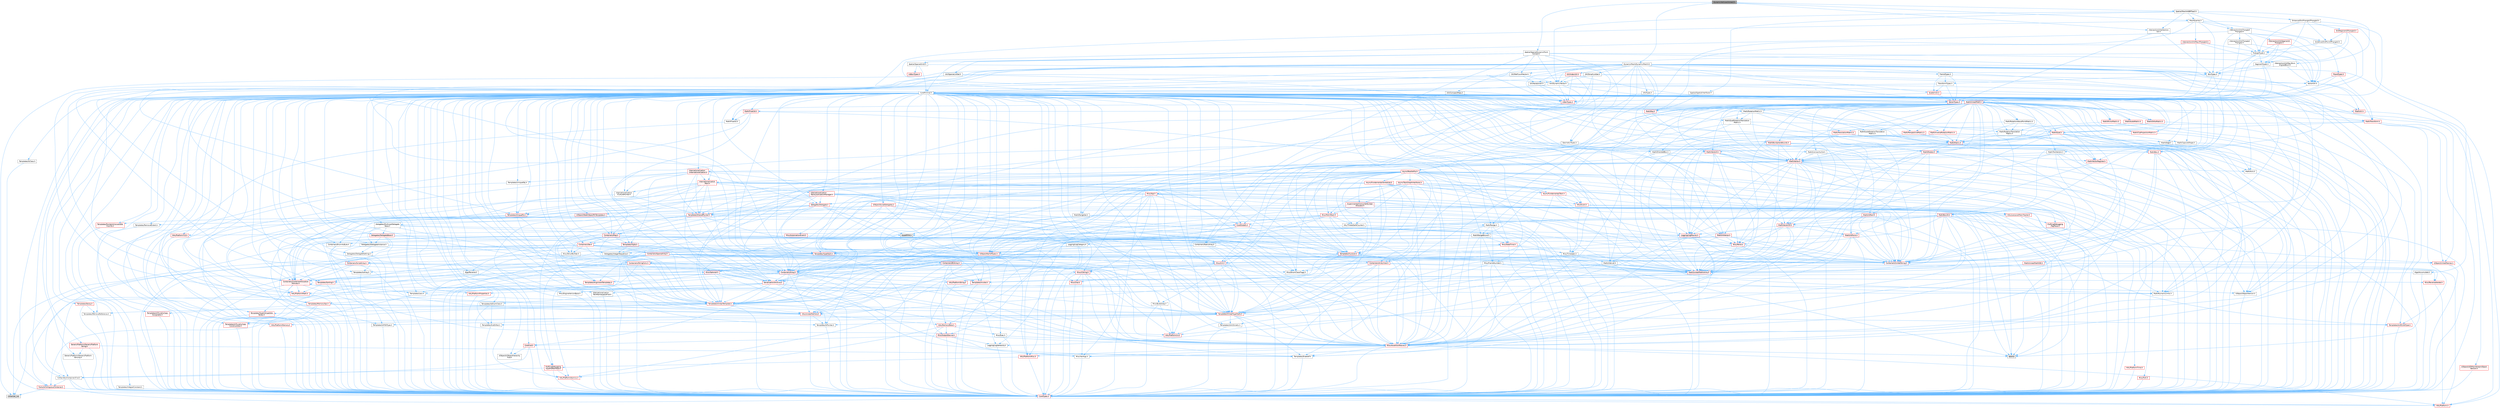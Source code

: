 digraph "DynamicVerticesOctree3.h"
{
 // INTERACTIVE_SVG=YES
 // LATEX_PDF_SIZE
  bgcolor="transparent";
  edge [fontname=Helvetica,fontsize=10,labelfontname=Helvetica,labelfontsize=10];
  node [fontname=Helvetica,fontsize=10,shape=box,height=0.2,width=0.4];
  Node1 [id="Node000001",label="DynamicVerticesOctree3.h",height=0.2,width=0.4,color="gray40", fillcolor="grey60", style="filled", fontcolor="black",tooltip=" "];
  Node1 -> Node2 [id="edge1_Node000001_Node000002",color="steelblue1",style="solid",tooltip=" "];
  Node2 [id="Node000002",label="Spatial/MeshAABBTree3.h",height=0.2,width=0.4,color="grey40", fillcolor="white", style="filled",URL="$d8/d90/MeshAABBTree3_8h.html",tooltip=" "];
  Node2 -> Node3 [id="edge2_Node000002_Node000003",color="steelblue1",style="solid",tooltip=" "];
  Node3 [id="Node000003",label="Util/DynamicVector.h",height=0.2,width=0.4,color="grey40", fillcolor="white", style="filled",URL="$d5/dfc/DynamicVector_8h.html",tooltip=" "];
  Node3 -> Node4 [id="edge3_Node000003_Node000004",color="steelblue1",style="solid",tooltip=" "];
  Node4 [id="Node000004",label="CoreMinimal.h",height=0.2,width=0.4,color="grey40", fillcolor="white", style="filled",URL="$d7/d67/CoreMinimal_8h.html",tooltip=" "];
  Node4 -> Node5 [id="edge4_Node000004_Node000005",color="steelblue1",style="solid",tooltip=" "];
  Node5 [id="Node000005",label="CoreTypes.h",height=0.2,width=0.4,color="red", fillcolor="#FFF0F0", style="filled",URL="$dc/dec/CoreTypes_8h.html",tooltip=" "];
  Node5 -> Node6 [id="edge5_Node000005_Node000006",color="steelblue1",style="solid",tooltip=" "];
  Node6 [id="Node000006",label="HAL/Platform.h",height=0.2,width=0.4,color="red", fillcolor="#FFF0F0", style="filled",URL="$d9/dd0/Platform_8h.html",tooltip=" "];
  Node4 -> Node19 [id="edge6_Node000004_Node000019",color="steelblue1",style="solid",tooltip=" "];
  Node19 [id="Node000019",label="CoreFwd.h",height=0.2,width=0.4,color="red", fillcolor="#FFF0F0", style="filled",URL="$d1/d1e/CoreFwd_8h.html",tooltip=" "];
  Node19 -> Node5 [id="edge7_Node000019_Node000005",color="steelblue1",style="solid",tooltip=" "];
  Node19 -> Node20 [id="edge8_Node000019_Node000020",color="steelblue1",style="solid",tooltip=" "];
  Node20 [id="Node000020",label="Containers/ContainersFwd.h",height=0.2,width=0.4,color="grey40", fillcolor="white", style="filled",URL="$d4/d0a/ContainersFwd_8h.html",tooltip=" "];
  Node20 -> Node6 [id="edge9_Node000020_Node000006",color="steelblue1",style="solid",tooltip=" "];
  Node20 -> Node5 [id="edge10_Node000020_Node000005",color="steelblue1",style="solid",tooltip=" "];
  Node20 -> Node21 [id="edge11_Node000020_Node000021",color="steelblue1",style="solid",tooltip=" "];
  Node21 [id="Node000021",label="Traits/IsContiguousContainer.h",height=0.2,width=0.4,color="red", fillcolor="#FFF0F0", style="filled",URL="$d5/d3c/IsContiguousContainer_8h.html",tooltip=" "];
  Node21 -> Node5 [id="edge12_Node000021_Node000005",color="steelblue1",style="solid",tooltip=" "];
  Node21 -> Node23 [id="edge13_Node000021_Node000023",color="steelblue1",style="solid",tooltip=" "];
  Node23 [id="Node000023",label="initializer_list",height=0.2,width=0.4,color="grey60", fillcolor="#E0E0E0", style="filled",tooltip=" "];
  Node19 -> Node25 [id="edge14_Node000019_Node000025",color="steelblue1",style="solid",tooltip=" "];
  Node25 [id="Node000025",label="UObject/UObjectHierarchy\lFwd.h",height=0.2,width=0.4,color="grey40", fillcolor="white", style="filled",URL="$d3/d13/UObjectHierarchyFwd_8h.html",tooltip=" "];
  Node4 -> Node25 [id="edge15_Node000004_Node000025",color="steelblue1",style="solid",tooltip=" "];
  Node4 -> Node20 [id="edge16_Node000004_Node000020",color="steelblue1",style="solid",tooltip=" "];
  Node4 -> Node26 [id="edge17_Node000004_Node000026",color="steelblue1",style="solid",tooltip=" "];
  Node26 [id="Node000026",label="Misc/VarArgs.h",height=0.2,width=0.4,color="grey40", fillcolor="white", style="filled",URL="$d5/d6f/VarArgs_8h.html",tooltip=" "];
  Node26 -> Node5 [id="edge18_Node000026_Node000005",color="steelblue1",style="solid",tooltip=" "];
  Node4 -> Node27 [id="edge19_Node000004_Node000027",color="steelblue1",style="solid",tooltip=" "];
  Node27 [id="Node000027",label="Logging/LogVerbosity.h",height=0.2,width=0.4,color="grey40", fillcolor="white", style="filled",URL="$d2/d8f/LogVerbosity_8h.html",tooltip=" "];
  Node27 -> Node5 [id="edge20_Node000027_Node000005",color="steelblue1",style="solid",tooltip=" "];
  Node4 -> Node28 [id="edge21_Node000004_Node000028",color="steelblue1",style="solid",tooltip=" "];
  Node28 [id="Node000028",label="Misc/OutputDevice.h",height=0.2,width=0.4,color="red", fillcolor="#FFF0F0", style="filled",URL="$d7/d32/OutputDevice_8h.html",tooltip=" "];
  Node28 -> Node19 [id="edge22_Node000028_Node000019",color="steelblue1",style="solid",tooltip=" "];
  Node28 -> Node5 [id="edge23_Node000028_Node000005",color="steelblue1",style="solid",tooltip=" "];
  Node28 -> Node27 [id="edge24_Node000028_Node000027",color="steelblue1",style="solid",tooltip=" "];
  Node28 -> Node26 [id="edge25_Node000028_Node000026",color="steelblue1",style="solid",tooltip=" "];
  Node4 -> Node34 [id="edge26_Node000004_Node000034",color="steelblue1",style="solid",tooltip=" "];
  Node34 [id="Node000034",label="HAL/PlatformCrt.h",height=0.2,width=0.4,color="red", fillcolor="#FFF0F0", style="filled",URL="$d8/d75/PlatformCrt_8h.html",tooltip=" "];
  Node4 -> Node44 [id="edge27_Node000004_Node000044",color="steelblue1",style="solid",tooltip=" "];
  Node44 [id="Node000044",label="HAL/PlatformMisc.h",height=0.2,width=0.4,color="red", fillcolor="#FFF0F0", style="filled",URL="$d0/df5/PlatformMisc_8h.html",tooltip=" "];
  Node44 -> Node5 [id="edge28_Node000044_Node000005",color="steelblue1",style="solid",tooltip=" "];
  Node44 -> Node55 [id="edge29_Node000044_Node000055",color="steelblue1",style="solid",tooltip=" "];
  Node55 [id="Node000055",label="ProfilingDebugging\l/CpuProfilerTrace.h",height=0.2,width=0.4,color="red", fillcolor="#FFF0F0", style="filled",URL="$da/dcb/CpuProfilerTrace_8h.html",tooltip=" "];
  Node55 -> Node5 [id="edge30_Node000055_Node000005",color="steelblue1",style="solid",tooltip=" "];
  Node55 -> Node20 [id="edge31_Node000055_Node000020",color="steelblue1",style="solid",tooltip=" "];
  Node55 -> Node56 [id="edge32_Node000055_Node000056",color="steelblue1",style="solid",tooltip=" "];
  Node56 [id="Node000056",label="HAL/PlatformAtomics.h",height=0.2,width=0.4,color="red", fillcolor="#FFF0F0", style="filled",URL="$d3/d36/PlatformAtomics_8h.html",tooltip=" "];
  Node56 -> Node5 [id="edge33_Node000056_Node000005",color="steelblue1",style="solid",tooltip=" "];
  Node4 -> Node63 [id="edge34_Node000004_Node000063",color="steelblue1",style="solid",tooltip=" "];
  Node63 [id="Node000063",label="Misc/AssertionMacros.h",height=0.2,width=0.4,color="red", fillcolor="#FFF0F0", style="filled",URL="$d0/dfa/AssertionMacros_8h.html",tooltip=" "];
  Node63 -> Node5 [id="edge35_Node000063_Node000005",color="steelblue1",style="solid",tooltip=" "];
  Node63 -> Node6 [id="edge36_Node000063_Node000006",color="steelblue1",style="solid",tooltip=" "];
  Node63 -> Node44 [id="edge37_Node000063_Node000044",color="steelblue1",style="solid",tooltip=" "];
  Node63 -> Node64 [id="edge38_Node000063_Node000064",color="steelblue1",style="solid",tooltip=" "];
  Node64 [id="Node000064",label="Templates/EnableIf.h",height=0.2,width=0.4,color="grey40", fillcolor="white", style="filled",URL="$d7/d60/EnableIf_8h.html",tooltip=" "];
  Node64 -> Node5 [id="edge39_Node000064_Node000005",color="steelblue1",style="solid",tooltip=" "];
  Node63 -> Node26 [id="edge40_Node000063_Node000026",color="steelblue1",style="solid",tooltip=" "];
  Node63 -> Node71 [id="edge41_Node000063_Node000071",color="steelblue1",style="solid",tooltip=" "];
  Node71 [id="Node000071",label="atomic",height=0.2,width=0.4,color="grey60", fillcolor="#E0E0E0", style="filled",tooltip=" "];
  Node4 -> Node72 [id="edge42_Node000004_Node000072",color="steelblue1",style="solid",tooltip=" "];
  Node72 [id="Node000072",label="Templates/IsPointer.h",height=0.2,width=0.4,color="grey40", fillcolor="white", style="filled",URL="$d7/d05/IsPointer_8h.html",tooltip=" "];
  Node72 -> Node5 [id="edge43_Node000072_Node000005",color="steelblue1",style="solid",tooltip=" "];
  Node4 -> Node73 [id="edge44_Node000004_Node000073",color="steelblue1",style="solid",tooltip=" "];
  Node73 [id="Node000073",label="HAL/PlatformMemory.h",height=0.2,width=0.4,color="red", fillcolor="#FFF0F0", style="filled",URL="$de/d68/PlatformMemory_8h.html",tooltip=" "];
  Node73 -> Node5 [id="edge45_Node000073_Node000005",color="steelblue1",style="solid",tooltip=" "];
  Node4 -> Node56 [id="edge46_Node000004_Node000056",color="steelblue1",style="solid",tooltip=" "];
  Node4 -> Node78 [id="edge47_Node000004_Node000078",color="steelblue1",style="solid",tooltip=" "];
  Node78 [id="Node000078",label="Misc/Exec.h",height=0.2,width=0.4,color="grey40", fillcolor="white", style="filled",URL="$de/ddb/Exec_8h.html",tooltip=" "];
  Node78 -> Node5 [id="edge48_Node000078_Node000005",color="steelblue1",style="solid",tooltip=" "];
  Node78 -> Node63 [id="edge49_Node000078_Node000063",color="steelblue1",style="solid",tooltip=" "];
  Node4 -> Node79 [id="edge50_Node000004_Node000079",color="steelblue1",style="solid",tooltip=" "];
  Node79 [id="Node000079",label="HAL/MemoryBase.h",height=0.2,width=0.4,color="red", fillcolor="#FFF0F0", style="filled",URL="$d6/d9f/MemoryBase_8h.html",tooltip=" "];
  Node79 -> Node5 [id="edge51_Node000079_Node000005",color="steelblue1",style="solid",tooltip=" "];
  Node79 -> Node56 [id="edge52_Node000079_Node000056",color="steelblue1",style="solid",tooltip=" "];
  Node79 -> Node34 [id="edge53_Node000079_Node000034",color="steelblue1",style="solid",tooltip=" "];
  Node79 -> Node78 [id="edge54_Node000079_Node000078",color="steelblue1",style="solid",tooltip=" "];
  Node79 -> Node28 [id="edge55_Node000079_Node000028",color="steelblue1",style="solid",tooltip=" "];
  Node4 -> Node89 [id="edge56_Node000004_Node000089",color="steelblue1",style="solid",tooltip=" "];
  Node89 [id="Node000089",label="HAL/UnrealMemory.h",height=0.2,width=0.4,color="red", fillcolor="#FFF0F0", style="filled",URL="$d9/d96/UnrealMemory_8h.html",tooltip=" "];
  Node89 -> Node5 [id="edge57_Node000089_Node000005",color="steelblue1",style="solid",tooltip=" "];
  Node89 -> Node79 [id="edge58_Node000089_Node000079",color="steelblue1",style="solid",tooltip=" "];
  Node89 -> Node73 [id="edge59_Node000089_Node000073",color="steelblue1",style="solid",tooltip=" "];
  Node89 -> Node72 [id="edge60_Node000089_Node000072",color="steelblue1",style="solid",tooltip=" "];
  Node4 -> Node91 [id="edge61_Node000004_Node000091",color="steelblue1",style="solid",tooltip=" "];
  Node91 [id="Node000091",label="Templates/IsArithmetic.h",height=0.2,width=0.4,color="grey40", fillcolor="white", style="filled",URL="$d2/d5d/IsArithmetic_8h.html",tooltip=" "];
  Node91 -> Node5 [id="edge62_Node000091_Node000005",color="steelblue1",style="solid",tooltip=" "];
  Node4 -> Node85 [id="edge63_Node000004_Node000085",color="steelblue1",style="solid",tooltip=" "];
  Node85 [id="Node000085",label="Templates/AndOrNot.h",height=0.2,width=0.4,color="grey40", fillcolor="white", style="filled",URL="$db/d0a/AndOrNot_8h.html",tooltip=" "];
  Node85 -> Node5 [id="edge64_Node000085_Node000005",color="steelblue1",style="solid",tooltip=" "];
  Node4 -> Node92 [id="edge65_Node000004_Node000092",color="steelblue1",style="solid",tooltip=" "];
  Node92 [id="Node000092",label="Templates/IsPODType.h",height=0.2,width=0.4,color="grey40", fillcolor="white", style="filled",URL="$d7/db1/IsPODType_8h.html",tooltip=" "];
  Node92 -> Node5 [id="edge66_Node000092_Node000005",color="steelblue1",style="solid",tooltip=" "];
  Node4 -> Node93 [id="edge67_Node000004_Node000093",color="steelblue1",style="solid",tooltip=" "];
  Node93 [id="Node000093",label="Templates/IsUECoreType.h",height=0.2,width=0.4,color="red", fillcolor="#FFF0F0", style="filled",URL="$d1/db8/IsUECoreType_8h.html",tooltip=" "];
  Node93 -> Node5 [id="edge68_Node000093_Node000005",color="steelblue1",style="solid",tooltip=" "];
  Node4 -> Node86 [id="edge69_Node000004_Node000086",color="steelblue1",style="solid",tooltip=" "];
  Node86 [id="Node000086",label="Templates/IsTriviallyCopy\lConstructible.h",height=0.2,width=0.4,color="red", fillcolor="#FFF0F0", style="filled",URL="$d3/d78/IsTriviallyCopyConstructible_8h.html",tooltip=" "];
  Node86 -> Node5 [id="edge70_Node000086_Node000005",color="steelblue1",style="solid",tooltip=" "];
  Node4 -> Node94 [id="edge71_Node000004_Node000094",color="steelblue1",style="solid",tooltip=" "];
  Node94 [id="Node000094",label="Templates/UnrealTypeTraits.h",height=0.2,width=0.4,color="red", fillcolor="#FFF0F0", style="filled",URL="$d2/d2d/UnrealTypeTraits_8h.html",tooltip=" "];
  Node94 -> Node5 [id="edge72_Node000094_Node000005",color="steelblue1",style="solid",tooltip=" "];
  Node94 -> Node72 [id="edge73_Node000094_Node000072",color="steelblue1",style="solid",tooltip=" "];
  Node94 -> Node63 [id="edge74_Node000094_Node000063",color="steelblue1",style="solid",tooltip=" "];
  Node94 -> Node85 [id="edge75_Node000094_Node000085",color="steelblue1",style="solid",tooltip=" "];
  Node94 -> Node64 [id="edge76_Node000094_Node000064",color="steelblue1",style="solid",tooltip=" "];
  Node94 -> Node91 [id="edge77_Node000094_Node000091",color="steelblue1",style="solid",tooltip=" "];
  Node94 -> Node92 [id="edge78_Node000094_Node000092",color="steelblue1",style="solid",tooltip=" "];
  Node94 -> Node93 [id="edge79_Node000094_Node000093",color="steelblue1",style="solid",tooltip=" "];
  Node94 -> Node86 [id="edge80_Node000094_Node000086",color="steelblue1",style="solid",tooltip=" "];
  Node4 -> Node64 [id="edge81_Node000004_Node000064",color="steelblue1",style="solid",tooltip=" "];
  Node4 -> Node96 [id="edge82_Node000004_Node000096",color="steelblue1",style="solid",tooltip=" "];
  Node96 [id="Node000096",label="Templates/RemoveReference.h",height=0.2,width=0.4,color="grey40", fillcolor="white", style="filled",URL="$da/dbe/RemoveReference_8h.html",tooltip=" "];
  Node96 -> Node5 [id="edge83_Node000096_Node000005",color="steelblue1",style="solid",tooltip=" "];
  Node4 -> Node97 [id="edge84_Node000004_Node000097",color="steelblue1",style="solid",tooltip=" "];
  Node97 [id="Node000097",label="Templates/IntegralConstant.h",height=0.2,width=0.4,color="grey40", fillcolor="white", style="filled",URL="$db/d1b/IntegralConstant_8h.html",tooltip=" "];
  Node97 -> Node5 [id="edge85_Node000097_Node000005",color="steelblue1",style="solid",tooltip=" "];
  Node4 -> Node98 [id="edge86_Node000004_Node000098",color="steelblue1",style="solid",tooltip=" "];
  Node98 [id="Node000098",label="Templates/IsClass.h",height=0.2,width=0.4,color="grey40", fillcolor="white", style="filled",URL="$db/dcb/IsClass_8h.html",tooltip=" "];
  Node98 -> Node5 [id="edge87_Node000098_Node000005",color="steelblue1",style="solid",tooltip=" "];
  Node4 -> Node99 [id="edge88_Node000004_Node000099",color="steelblue1",style="solid",tooltip=" "];
  Node99 [id="Node000099",label="Templates/TypeCompatible\lBytes.h",height=0.2,width=0.4,color="red", fillcolor="#FFF0F0", style="filled",URL="$df/d0a/TypeCompatibleBytes_8h.html",tooltip=" "];
  Node99 -> Node5 [id="edge89_Node000099_Node000005",color="steelblue1",style="solid",tooltip=" "];
  Node4 -> Node21 [id="edge90_Node000004_Node000021",color="steelblue1",style="solid",tooltip=" "];
  Node4 -> Node100 [id="edge91_Node000004_Node000100",color="steelblue1",style="solid",tooltip=" "];
  Node100 [id="Node000100",label="Templates/UnrealTemplate.h",height=0.2,width=0.4,color="red", fillcolor="#FFF0F0", style="filled",URL="$d4/d24/UnrealTemplate_8h.html",tooltip=" "];
  Node100 -> Node5 [id="edge92_Node000100_Node000005",color="steelblue1",style="solid",tooltip=" "];
  Node100 -> Node72 [id="edge93_Node000100_Node000072",color="steelblue1",style="solid",tooltip=" "];
  Node100 -> Node89 [id="edge94_Node000100_Node000089",color="steelblue1",style="solid",tooltip=" "];
  Node100 -> Node94 [id="edge95_Node000100_Node000094",color="steelblue1",style="solid",tooltip=" "];
  Node100 -> Node96 [id="edge96_Node000100_Node000096",color="steelblue1",style="solid",tooltip=" "];
  Node100 -> Node99 [id="edge97_Node000100_Node000099",color="steelblue1",style="solid",tooltip=" "];
  Node100 -> Node21 [id="edge98_Node000100_Node000021",color="steelblue1",style="solid",tooltip=" "];
  Node4 -> Node49 [id="edge99_Node000004_Node000049",color="steelblue1",style="solid",tooltip=" "];
  Node49 [id="Node000049",label="Math/NumericLimits.h",height=0.2,width=0.4,color="grey40", fillcolor="white", style="filled",URL="$df/d1b/NumericLimits_8h.html",tooltip=" "];
  Node49 -> Node5 [id="edge100_Node000049_Node000005",color="steelblue1",style="solid",tooltip=" "];
  Node4 -> Node104 [id="edge101_Node000004_Node000104",color="steelblue1",style="solid",tooltip=" "];
  Node104 [id="Node000104",label="HAL/PlatformMath.h",height=0.2,width=0.4,color="red", fillcolor="#FFF0F0", style="filled",URL="$dc/d53/PlatformMath_8h.html",tooltip=" "];
  Node104 -> Node5 [id="edge102_Node000104_Node000005",color="steelblue1",style="solid",tooltip=" "];
  Node4 -> Node87 [id="edge103_Node000004_Node000087",color="steelblue1",style="solid",tooltip=" "];
  Node87 [id="Node000087",label="Templates/IsTriviallyCopy\lAssignable.h",height=0.2,width=0.4,color="red", fillcolor="#FFF0F0", style="filled",URL="$d2/df2/IsTriviallyCopyAssignable_8h.html",tooltip=" "];
  Node87 -> Node5 [id="edge104_Node000087_Node000005",color="steelblue1",style="solid",tooltip=" "];
  Node4 -> Node112 [id="edge105_Node000004_Node000112",color="steelblue1",style="solid",tooltip=" "];
  Node112 [id="Node000112",label="Templates/MemoryOps.h",height=0.2,width=0.4,color="red", fillcolor="#FFF0F0", style="filled",URL="$db/dea/MemoryOps_8h.html",tooltip=" "];
  Node112 -> Node5 [id="edge106_Node000112_Node000005",color="steelblue1",style="solid",tooltip=" "];
  Node112 -> Node89 [id="edge107_Node000112_Node000089",color="steelblue1",style="solid",tooltip=" "];
  Node112 -> Node87 [id="edge108_Node000112_Node000087",color="steelblue1",style="solid",tooltip=" "];
  Node112 -> Node86 [id="edge109_Node000112_Node000086",color="steelblue1",style="solid",tooltip=" "];
  Node112 -> Node94 [id="edge110_Node000112_Node000094",color="steelblue1",style="solid",tooltip=" "];
  Node4 -> Node113 [id="edge111_Node000004_Node000113",color="steelblue1",style="solid",tooltip=" "];
  Node113 [id="Node000113",label="Containers/ContainerAllocation\lPolicies.h",height=0.2,width=0.4,color="red", fillcolor="#FFF0F0", style="filled",URL="$d7/dff/ContainerAllocationPolicies_8h.html",tooltip=" "];
  Node113 -> Node5 [id="edge112_Node000113_Node000005",color="steelblue1",style="solid",tooltip=" "];
  Node113 -> Node113 [id="edge113_Node000113_Node000113",color="steelblue1",style="solid",tooltip=" "];
  Node113 -> Node104 [id="edge114_Node000113_Node000104",color="steelblue1",style="solid",tooltip=" "];
  Node113 -> Node89 [id="edge115_Node000113_Node000089",color="steelblue1",style="solid",tooltip=" "];
  Node113 -> Node49 [id="edge116_Node000113_Node000049",color="steelblue1",style="solid",tooltip=" "];
  Node113 -> Node63 [id="edge117_Node000113_Node000063",color="steelblue1",style="solid",tooltip=" "];
  Node113 -> Node112 [id="edge118_Node000113_Node000112",color="steelblue1",style="solid",tooltip=" "];
  Node113 -> Node99 [id="edge119_Node000113_Node000099",color="steelblue1",style="solid",tooltip=" "];
  Node4 -> Node116 [id="edge120_Node000004_Node000116",color="steelblue1",style="solid",tooltip=" "];
  Node116 [id="Node000116",label="Templates/IsEnumClass.h",height=0.2,width=0.4,color="grey40", fillcolor="white", style="filled",URL="$d7/d15/IsEnumClass_8h.html",tooltip=" "];
  Node116 -> Node5 [id="edge121_Node000116_Node000005",color="steelblue1",style="solid",tooltip=" "];
  Node116 -> Node85 [id="edge122_Node000116_Node000085",color="steelblue1",style="solid",tooltip=" "];
  Node4 -> Node117 [id="edge123_Node000004_Node000117",color="steelblue1",style="solid",tooltip=" "];
  Node117 [id="Node000117",label="HAL/PlatformProperties.h",height=0.2,width=0.4,color="red", fillcolor="#FFF0F0", style="filled",URL="$d9/db0/PlatformProperties_8h.html",tooltip=" "];
  Node117 -> Node5 [id="edge124_Node000117_Node000005",color="steelblue1",style="solid",tooltip=" "];
  Node4 -> Node120 [id="edge125_Node000004_Node000120",color="steelblue1",style="solid",tooltip=" "];
  Node120 [id="Node000120",label="Misc/EngineVersionBase.h",height=0.2,width=0.4,color="grey40", fillcolor="white", style="filled",URL="$d5/d2b/EngineVersionBase_8h.html",tooltip=" "];
  Node120 -> Node5 [id="edge126_Node000120_Node000005",color="steelblue1",style="solid",tooltip=" "];
  Node4 -> Node121 [id="edge127_Node000004_Node000121",color="steelblue1",style="solid",tooltip=" "];
  Node121 [id="Node000121",label="Internationalization\l/TextNamespaceFwd.h",height=0.2,width=0.4,color="grey40", fillcolor="white", style="filled",URL="$d8/d97/TextNamespaceFwd_8h.html",tooltip=" "];
  Node121 -> Node5 [id="edge128_Node000121_Node000005",color="steelblue1",style="solid",tooltip=" "];
  Node4 -> Node122 [id="edge129_Node000004_Node000122",color="steelblue1",style="solid",tooltip=" "];
  Node122 [id="Node000122",label="Serialization/Archive.h",height=0.2,width=0.4,color="red", fillcolor="#FFF0F0", style="filled",URL="$d7/d3b/Archive_8h.html",tooltip=" "];
  Node122 -> Node19 [id="edge130_Node000122_Node000019",color="steelblue1",style="solid",tooltip=" "];
  Node122 -> Node5 [id="edge131_Node000122_Node000005",color="steelblue1",style="solid",tooltip=" "];
  Node122 -> Node117 [id="edge132_Node000122_Node000117",color="steelblue1",style="solid",tooltip=" "];
  Node122 -> Node121 [id="edge133_Node000122_Node000121",color="steelblue1",style="solid",tooltip=" "];
  Node122 -> Node63 [id="edge134_Node000122_Node000063",color="steelblue1",style="solid",tooltip=" "];
  Node122 -> Node120 [id="edge135_Node000122_Node000120",color="steelblue1",style="solid",tooltip=" "];
  Node122 -> Node26 [id="edge136_Node000122_Node000026",color="steelblue1",style="solid",tooltip=" "];
  Node122 -> Node64 [id="edge137_Node000122_Node000064",color="steelblue1",style="solid",tooltip=" "];
  Node122 -> Node116 [id="edge138_Node000122_Node000116",color="steelblue1",style="solid",tooltip=" "];
  Node122 -> Node100 [id="edge139_Node000122_Node000100",color="steelblue1",style="solid",tooltip=" "];
  Node122 -> Node125 [id="edge140_Node000122_Node000125",color="steelblue1",style="solid",tooltip=" "];
  Node125 [id="Node000125",label="UObject/ObjectVersion.h",height=0.2,width=0.4,color="grey40", fillcolor="white", style="filled",URL="$da/d63/ObjectVersion_8h.html",tooltip=" "];
  Node125 -> Node5 [id="edge141_Node000125_Node000005",color="steelblue1",style="solid",tooltip=" "];
  Node4 -> Node126 [id="edge142_Node000004_Node000126",color="steelblue1",style="solid",tooltip=" "];
  Node126 [id="Node000126",label="Templates/Less.h",height=0.2,width=0.4,color="grey40", fillcolor="white", style="filled",URL="$de/dc8/Less_8h.html",tooltip=" "];
  Node126 -> Node5 [id="edge143_Node000126_Node000005",color="steelblue1",style="solid",tooltip=" "];
  Node126 -> Node100 [id="edge144_Node000126_Node000100",color="steelblue1",style="solid",tooltip=" "];
  Node4 -> Node127 [id="edge145_Node000004_Node000127",color="steelblue1",style="solid",tooltip=" "];
  Node127 [id="Node000127",label="Templates/Sorting.h",height=0.2,width=0.4,color="red", fillcolor="#FFF0F0", style="filled",URL="$d3/d9e/Sorting_8h.html",tooltip=" "];
  Node127 -> Node5 [id="edge146_Node000127_Node000005",color="steelblue1",style="solid",tooltip=" "];
  Node127 -> Node104 [id="edge147_Node000127_Node000104",color="steelblue1",style="solid",tooltip=" "];
  Node127 -> Node126 [id="edge148_Node000127_Node000126",color="steelblue1",style="solid",tooltip=" "];
  Node4 -> Node138 [id="edge149_Node000004_Node000138",color="steelblue1",style="solid",tooltip=" "];
  Node138 [id="Node000138",label="Misc/Char.h",height=0.2,width=0.4,color="red", fillcolor="#FFF0F0", style="filled",URL="$d0/d58/Char_8h.html",tooltip=" "];
  Node138 -> Node5 [id="edge150_Node000138_Node000005",color="steelblue1",style="solid",tooltip=" "];
  Node4 -> Node141 [id="edge151_Node000004_Node000141",color="steelblue1",style="solid",tooltip=" "];
  Node141 [id="Node000141",label="GenericPlatform/GenericPlatform\lStricmp.h",height=0.2,width=0.4,color="grey40", fillcolor="white", style="filled",URL="$d2/d86/GenericPlatformStricmp_8h.html",tooltip=" "];
  Node141 -> Node5 [id="edge152_Node000141_Node000005",color="steelblue1",style="solid",tooltip=" "];
  Node4 -> Node142 [id="edge153_Node000004_Node000142",color="steelblue1",style="solid",tooltip=" "];
  Node142 [id="Node000142",label="GenericPlatform/GenericPlatform\lString.h",height=0.2,width=0.4,color="red", fillcolor="#FFF0F0", style="filled",URL="$dd/d20/GenericPlatformString_8h.html",tooltip=" "];
  Node142 -> Node5 [id="edge154_Node000142_Node000005",color="steelblue1",style="solid",tooltip=" "];
  Node142 -> Node141 [id="edge155_Node000142_Node000141",color="steelblue1",style="solid",tooltip=" "];
  Node142 -> Node64 [id="edge156_Node000142_Node000064",color="steelblue1",style="solid",tooltip=" "];
  Node4 -> Node75 [id="edge157_Node000004_Node000075",color="steelblue1",style="solid",tooltip=" "];
  Node75 [id="Node000075",label="HAL/PlatformString.h",height=0.2,width=0.4,color="red", fillcolor="#FFF0F0", style="filled",URL="$db/db5/PlatformString_8h.html",tooltip=" "];
  Node75 -> Node5 [id="edge158_Node000075_Node000005",color="steelblue1",style="solid",tooltip=" "];
  Node4 -> Node145 [id="edge159_Node000004_Node000145",color="steelblue1",style="solid",tooltip=" "];
  Node145 [id="Node000145",label="Misc/CString.h",height=0.2,width=0.4,color="red", fillcolor="#FFF0F0", style="filled",URL="$d2/d49/CString_8h.html",tooltip=" "];
  Node145 -> Node5 [id="edge160_Node000145_Node000005",color="steelblue1",style="solid",tooltip=" "];
  Node145 -> Node34 [id="edge161_Node000145_Node000034",color="steelblue1",style="solid",tooltip=" "];
  Node145 -> Node75 [id="edge162_Node000145_Node000075",color="steelblue1",style="solid",tooltip=" "];
  Node145 -> Node63 [id="edge163_Node000145_Node000063",color="steelblue1",style="solid",tooltip=" "];
  Node145 -> Node138 [id="edge164_Node000145_Node000138",color="steelblue1",style="solid",tooltip=" "];
  Node145 -> Node26 [id="edge165_Node000145_Node000026",color="steelblue1",style="solid",tooltip=" "];
  Node4 -> Node146 [id="edge166_Node000004_Node000146",color="steelblue1",style="solid",tooltip=" "];
  Node146 [id="Node000146",label="Misc/Crc.h",height=0.2,width=0.4,color="red", fillcolor="#FFF0F0", style="filled",URL="$d4/dd2/Crc_8h.html",tooltip=" "];
  Node146 -> Node5 [id="edge167_Node000146_Node000005",color="steelblue1",style="solid",tooltip=" "];
  Node146 -> Node75 [id="edge168_Node000146_Node000075",color="steelblue1",style="solid",tooltip=" "];
  Node146 -> Node63 [id="edge169_Node000146_Node000063",color="steelblue1",style="solid",tooltip=" "];
  Node146 -> Node145 [id="edge170_Node000146_Node000145",color="steelblue1",style="solid",tooltip=" "];
  Node146 -> Node138 [id="edge171_Node000146_Node000138",color="steelblue1",style="solid",tooltip=" "];
  Node146 -> Node94 [id="edge172_Node000146_Node000094",color="steelblue1",style="solid",tooltip=" "];
  Node4 -> Node137 [id="edge173_Node000004_Node000137",color="steelblue1",style="solid",tooltip=" "];
  Node137 [id="Node000137",label="Math/UnrealMathUtility.h",height=0.2,width=0.4,color="red", fillcolor="#FFF0F0", style="filled",URL="$db/db8/UnrealMathUtility_8h.html",tooltip=" "];
  Node137 -> Node5 [id="edge174_Node000137_Node000005",color="steelblue1",style="solid",tooltip=" "];
  Node137 -> Node63 [id="edge175_Node000137_Node000063",color="steelblue1",style="solid",tooltip=" "];
  Node137 -> Node104 [id="edge176_Node000137_Node000104",color="steelblue1",style="solid",tooltip=" "];
  Node4 -> Node147 [id="edge177_Node000004_Node000147",color="steelblue1",style="solid",tooltip=" "];
  Node147 [id="Node000147",label="Containers/UnrealString.h",height=0.2,width=0.4,color="red", fillcolor="#FFF0F0", style="filled",URL="$d5/dba/UnrealString_8h.html",tooltip=" "];
  Node4 -> Node151 [id="edge178_Node000004_Node000151",color="steelblue1",style="solid",tooltip=" "];
  Node151 [id="Node000151",label="Containers/Array.h",height=0.2,width=0.4,color="red", fillcolor="#FFF0F0", style="filled",URL="$df/dd0/Array_8h.html",tooltip=" "];
  Node151 -> Node5 [id="edge179_Node000151_Node000005",color="steelblue1",style="solid",tooltip=" "];
  Node151 -> Node63 [id="edge180_Node000151_Node000063",color="steelblue1",style="solid",tooltip=" "];
  Node151 -> Node154 [id="edge181_Node000151_Node000154",color="steelblue1",style="solid",tooltip=" "];
  Node154 [id="Node000154",label="Misc/ReverseIterate.h",height=0.2,width=0.4,color="red", fillcolor="#FFF0F0", style="filled",URL="$db/de3/ReverseIterate_8h.html",tooltip=" "];
  Node154 -> Node6 [id="edge182_Node000154_Node000006",color="steelblue1",style="solid",tooltip=" "];
  Node151 -> Node89 [id="edge183_Node000151_Node000089",color="steelblue1",style="solid",tooltip=" "];
  Node151 -> Node94 [id="edge184_Node000151_Node000094",color="steelblue1",style="solid",tooltip=" "];
  Node151 -> Node100 [id="edge185_Node000151_Node000100",color="steelblue1",style="solid",tooltip=" "];
  Node151 -> Node113 [id="edge186_Node000151_Node000113",color="steelblue1",style="solid",tooltip=" "];
  Node151 -> Node122 [id="edge187_Node000151_Node000122",color="steelblue1",style="solid",tooltip=" "];
  Node151 -> Node130 [id="edge188_Node000151_Node000130",color="steelblue1",style="solid",tooltip=" "];
  Node130 [id="Node000130",label="Templates/Invoke.h",height=0.2,width=0.4,color="red", fillcolor="#FFF0F0", style="filled",URL="$d7/deb/Invoke_8h.html",tooltip=" "];
  Node130 -> Node5 [id="edge189_Node000130_Node000005",color="steelblue1",style="solid",tooltip=" "];
  Node130 -> Node100 [id="edge190_Node000130_Node000100",color="steelblue1",style="solid",tooltip=" "];
  Node151 -> Node126 [id="edge191_Node000151_Node000126",color="steelblue1",style="solid",tooltip=" "];
  Node151 -> Node127 [id="edge192_Node000151_Node000127",color="steelblue1",style="solid",tooltip=" "];
  Node151 -> Node174 [id="edge193_Node000151_Node000174",color="steelblue1",style="solid",tooltip=" "];
  Node174 [id="Node000174",label="Templates/AlignmentTemplates.h",height=0.2,width=0.4,color="red", fillcolor="#FFF0F0", style="filled",URL="$dd/d32/AlignmentTemplates_8h.html",tooltip=" "];
  Node174 -> Node5 [id="edge194_Node000174_Node000005",color="steelblue1",style="solid",tooltip=" "];
  Node174 -> Node72 [id="edge195_Node000174_Node000072",color="steelblue1",style="solid",tooltip=" "];
  Node4 -> Node175 [id="edge196_Node000004_Node000175",color="steelblue1",style="solid",tooltip=" "];
  Node175 [id="Node000175",label="Misc/FrameNumber.h",height=0.2,width=0.4,color="grey40", fillcolor="white", style="filled",URL="$dd/dbd/FrameNumber_8h.html",tooltip=" "];
  Node175 -> Node5 [id="edge197_Node000175_Node000005",color="steelblue1",style="solid",tooltip=" "];
  Node175 -> Node49 [id="edge198_Node000175_Node000049",color="steelblue1",style="solid",tooltip=" "];
  Node175 -> Node137 [id="edge199_Node000175_Node000137",color="steelblue1",style="solid",tooltip=" "];
  Node175 -> Node64 [id="edge200_Node000175_Node000064",color="steelblue1",style="solid",tooltip=" "];
  Node175 -> Node94 [id="edge201_Node000175_Node000094",color="steelblue1",style="solid",tooltip=" "];
  Node4 -> Node176 [id="edge202_Node000004_Node000176",color="steelblue1",style="solid",tooltip=" "];
  Node176 [id="Node000176",label="Misc/Timespan.h",height=0.2,width=0.4,color="grey40", fillcolor="white", style="filled",URL="$da/dd9/Timespan_8h.html",tooltip=" "];
  Node176 -> Node5 [id="edge203_Node000176_Node000005",color="steelblue1",style="solid",tooltip=" "];
  Node176 -> Node177 [id="edge204_Node000176_Node000177",color="steelblue1",style="solid",tooltip=" "];
  Node177 [id="Node000177",label="Math/Interval.h",height=0.2,width=0.4,color="grey40", fillcolor="white", style="filled",URL="$d1/d55/Interval_8h.html",tooltip=" "];
  Node177 -> Node5 [id="edge205_Node000177_Node000005",color="steelblue1",style="solid",tooltip=" "];
  Node177 -> Node91 [id="edge206_Node000177_Node000091",color="steelblue1",style="solid",tooltip=" "];
  Node177 -> Node94 [id="edge207_Node000177_Node000094",color="steelblue1",style="solid",tooltip=" "];
  Node177 -> Node49 [id="edge208_Node000177_Node000049",color="steelblue1",style="solid",tooltip=" "];
  Node177 -> Node137 [id="edge209_Node000177_Node000137",color="steelblue1",style="solid",tooltip=" "];
  Node176 -> Node137 [id="edge210_Node000176_Node000137",color="steelblue1",style="solid",tooltip=" "];
  Node176 -> Node63 [id="edge211_Node000176_Node000063",color="steelblue1",style="solid",tooltip=" "];
  Node4 -> Node178 [id="edge212_Node000004_Node000178",color="steelblue1",style="solid",tooltip=" "];
  Node178 [id="Node000178",label="Containers/StringConv.h",height=0.2,width=0.4,color="red", fillcolor="#FFF0F0", style="filled",URL="$d3/ddf/StringConv_8h.html",tooltip=" "];
  Node178 -> Node5 [id="edge213_Node000178_Node000005",color="steelblue1",style="solid",tooltip=" "];
  Node178 -> Node63 [id="edge214_Node000178_Node000063",color="steelblue1",style="solid",tooltip=" "];
  Node178 -> Node113 [id="edge215_Node000178_Node000113",color="steelblue1",style="solid",tooltip=" "];
  Node178 -> Node151 [id="edge216_Node000178_Node000151",color="steelblue1",style="solid",tooltip=" "];
  Node178 -> Node145 [id="edge217_Node000178_Node000145",color="steelblue1",style="solid",tooltip=" "];
  Node178 -> Node179 [id="edge218_Node000178_Node000179",color="steelblue1",style="solid",tooltip=" "];
  Node179 [id="Node000179",label="Templates/IsArray.h",height=0.2,width=0.4,color="grey40", fillcolor="white", style="filled",URL="$d8/d8d/IsArray_8h.html",tooltip=" "];
  Node179 -> Node5 [id="edge219_Node000179_Node000005",color="steelblue1",style="solid",tooltip=" "];
  Node178 -> Node100 [id="edge220_Node000178_Node000100",color="steelblue1",style="solid",tooltip=" "];
  Node178 -> Node94 [id="edge221_Node000178_Node000094",color="steelblue1",style="solid",tooltip=" "];
  Node178 -> Node21 [id="edge222_Node000178_Node000021",color="steelblue1",style="solid",tooltip=" "];
  Node4 -> Node180 [id="edge223_Node000004_Node000180",color="steelblue1",style="solid",tooltip=" "];
  Node180 [id="Node000180",label="UObject/UnrealNames.h",height=0.2,width=0.4,color="red", fillcolor="#FFF0F0", style="filled",URL="$d8/db1/UnrealNames_8h.html",tooltip=" "];
  Node180 -> Node5 [id="edge224_Node000180_Node000005",color="steelblue1",style="solid",tooltip=" "];
  Node4 -> Node182 [id="edge225_Node000004_Node000182",color="steelblue1",style="solid",tooltip=" "];
  Node182 [id="Node000182",label="UObject/NameTypes.h",height=0.2,width=0.4,color="red", fillcolor="#FFF0F0", style="filled",URL="$d6/d35/NameTypes_8h.html",tooltip=" "];
  Node182 -> Node5 [id="edge226_Node000182_Node000005",color="steelblue1",style="solid",tooltip=" "];
  Node182 -> Node63 [id="edge227_Node000182_Node000063",color="steelblue1",style="solid",tooltip=" "];
  Node182 -> Node89 [id="edge228_Node000182_Node000089",color="steelblue1",style="solid",tooltip=" "];
  Node182 -> Node94 [id="edge229_Node000182_Node000094",color="steelblue1",style="solid",tooltip=" "];
  Node182 -> Node100 [id="edge230_Node000182_Node000100",color="steelblue1",style="solid",tooltip=" "];
  Node182 -> Node147 [id="edge231_Node000182_Node000147",color="steelblue1",style="solid",tooltip=" "];
  Node182 -> Node178 [id="edge232_Node000182_Node000178",color="steelblue1",style="solid",tooltip=" "];
  Node182 -> Node180 [id="edge233_Node000182_Node000180",color="steelblue1",style="solid",tooltip=" "];
  Node4 -> Node190 [id="edge234_Node000004_Node000190",color="steelblue1",style="solid",tooltip=" "];
  Node190 [id="Node000190",label="Misc/Parse.h",height=0.2,width=0.4,color="red", fillcolor="#FFF0F0", style="filled",URL="$dc/d71/Parse_8h.html",tooltip=" "];
  Node190 -> Node147 [id="edge235_Node000190_Node000147",color="steelblue1",style="solid",tooltip=" "];
  Node190 -> Node5 [id="edge236_Node000190_Node000005",color="steelblue1",style="solid",tooltip=" "];
  Node190 -> Node34 [id="edge237_Node000190_Node000034",color="steelblue1",style="solid",tooltip=" "];
  Node190 -> Node51 [id="edge238_Node000190_Node000051",color="steelblue1",style="solid",tooltip=" "];
  Node51 [id="Node000051",label="Misc/EnumClassFlags.h",height=0.2,width=0.4,color="grey40", fillcolor="white", style="filled",URL="$d8/de7/EnumClassFlags_8h.html",tooltip=" "];
  Node190 -> Node191 [id="edge239_Node000190_Node000191",color="steelblue1",style="solid",tooltip=" "];
  Node191 [id="Node000191",label="Templates/Function.h",height=0.2,width=0.4,color="red", fillcolor="#FFF0F0", style="filled",URL="$df/df5/Function_8h.html",tooltip=" "];
  Node191 -> Node5 [id="edge240_Node000191_Node000005",color="steelblue1",style="solid",tooltip=" "];
  Node191 -> Node63 [id="edge241_Node000191_Node000063",color="steelblue1",style="solid",tooltip=" "];
  Node191 -> Node89 [id="edge242_Node000191_Node000089",color="steelblue1",style="solid",tooltip=" "];
  Node191 -> Node94 [id="edge243_Node000191_Node000094",color="steelblue1",style="solid",tooltip=" "];
  Node191 -> Node130 [id="edge244_Node000191_Node000130",color="steelblue1",style="solid",tooltip=" "];
  Node191 -> Node100 [id="edge245_Node000191_Node000100",color="steelblue1",style="solid",tooltip=" "];
  Node191 -> Node137 [id="edge246_Node000191_Node000137",color="steelblue1",style="solid",tooltip=" "];
  Node4 -> Node174 [id="edge247_Node000004_Node000174",color="steelblue1",style="solid",tooltip=" "];
  Node4 -> Node193 [id="edge248_Node000004_Node000193",color="steelblue1",style="solid",tooltip=" "];
  Node193 [id="Node000193",label="Misc/StructBuilder.h",height=0.2,width=0.4,color="grey40", fillcolor="white", style="filled",URL="$d9/db3/StructBuilder_8h.html",tooltip=" "];
  Node193 -> Node5 [id="edge249_Node000193_Node000005",color="steelblue1",style="solid",tooltip=" "];
  Node193 -> Node137 [id="edge250_Node000193_Node000137",color="steelblue1",style="solid",tooltip=" "];
  Node193 -> Node174 [id="edge251_Node000193_Node000174",color="steelblue1",style="solid",tooltip=" "];
  Node4 -> Node106 [id="edge252_Node000004_Node000106",color="steelblue1",style="solid",tooltip=" "];
  Node106 [id="Node000106",label="Templates/Decay.h",height=0.2,width=0.4,color="red", fillcolor="#FFF0F0", style="filled",URL="$dd/d0f/Decay_8h.html",tooltip=" "];
  Node106 -> Node5 [id="edge253_Node000106_Node000005",color="steelblue1",style="solid",tooltip=" "];
  Node106 -> Node96 [id="edge254_Node000106_Node000096",color="steelblue1",style="solid",tooltip=" "];
  Node4 -> Node194 [id="edge255_Node000004_Node000194",color="steelblue1",style="solid",tooltip=" "];
  Node194 [id="Node000194",label="Templates/PointerIsConvertible\lFromTo.h",height=0.2,width=0.4,color="red", fillcolor="#FFF0F0", style="filled",URL="$d6/d65/PointerIsConvertibleFromTo_8h.html",tooltip=" "];
  Node194 -> Node5 [id="edge256_Node000194_Node000005",color="steelblue1",style="solid",tooltip=" "];
  Node4 -> Node130 [id="edge257_Node000004_Node000130",color="steelblue1",style="solid",tooltip=" "];
  Node4 -> Node191 [id="edge258_Node000004_Node000191",color="steelblue1",style="solid",tooltip=" "];
  Node4 -> Node163 [id="edge259_Node000004_Node000163",color="steelblue1",style="solid",tooltip=" "];
  Node163 [id="Node000163",label="Templates/TypeHash.h",height=0.2,width=0.4,color="red", fillcolor="#FFF0F0", style="filled",URL="$d1/d62/TypeHash_8h.html",tooltip=" "];
  Node163 -> Node5 [id="edge260_Node000163_Node000005",color="steelblue1",style="solid",tooltip=" "];
  Node163 -> Node146 [id="edge261_Node000163_Node000146",color="steelblue1",style="solid",tooltip=" "];
  Node4 -> Node195 [id="edge262_Node000004_Node000195",color="steelblue1",style="solid",tooltip=" "];
  Node195 [id="Node000195",label="Containers/ScriptArray.h",height=0.2,width=0.4,color="red", fillcolor="#FFF0F0", style="filled",URL="$dc/daf/ScriptArray_8h.html",tooltip=" "];
  Node195 -> Node5 [id="edge263_Node000195_Node000005",color="steelblue1",style="solid",tooltip=" "];
  Node195 -> Node63 [id="edge264_Node000195_Node000063",color="steelblue1",style="solid",tooltip=" "];
  Node195 -> Node89 [id="edge265_Node000195_Node000089",color="steelblue1",style="solid",tooltip=" "];
  Node195 -> Node113 [id="edge266_Node000195_Node000113",color="steelblue1",style="solid",tooltip=" "];
  Node195 -> Node151 [id="edge267_Node000195_Node000151",color="steelblue1",style="solid",tooltip=" "];
  Node195 -> Node23 [id="edge268_Node000195_Node000023",color="steelblue1",style="solid",tooltip=" "];
  Node4 -> Node196 [id="edge269_Node000004_Node000196",color="steelblue1",style="solid",tooltip=" "];
  Node196 [id="Node000196",label="Containers/BitArray.h",height=0.2,width=0.4,color="red", fillcolor="#FFF0F0", style="filled",URL="$d1/de4/BitArray_8h.html",tooltip=" "];
  Node196 -> Node113 [id="edge270_Node000196_Node000113",color="steelblue1",style="solid",tooltip=" "];
  Node196 -> Node5 [id="edge271_Node000196_Node000005",color="steelblue1",style="solid",tooltip=" "];
  Node196 -> Node56 [id="edge272_Node000196_Node000056",color="steelblue1",style="solid",tooltip=" "];
  Node196 -> Node89 [id="edge273_Node000196_Node000089",color="steelblue1",style="solid",tooltip=" "];
  Node196 -> Node137 [id="edge274_Node000196_Node000137",color="steelblue1",style="solid",tooltip=" "];
  Node196 -> Node63 [id="edge275_Node000196_Node000063",color="steelblue1",style="solid",tooltip=" "];
  Node196 -> Node51 [id="edge276_Node000196_Node000051",color="steelblue1",style="solid",tooltip=" "];
  Node196 -> Node122 [id="edge277_Node000196_Node000122",color="steelblue1",style="solid",tooltip=" "];
  Node196 -> Node64 [id="edge278_Node000196_Node000064",color="steelblue1",style="solid",tooltip=" "];
  Node196 -> Node130 [id="edge279_Node000196_Node000130",color="steelblue1",style="solid",tooltip=" "];
  Node196 -> Node100 [id="edge280_Node000196_Node000100",color="steelblue1",style="solid",tooltip=" "];
  Node196 -> Node94 [id="edge281_Node000196_Node000094",color="steelblue1",style="solid",tooltip=" "];
  Node4 -> Node197 [id="edge282_Node000004_Node000197",color="steelblue1",style="solid",tooltip=" "];
  Node197 [id="Node000197",label="Containers/SparseArray.h",height=0.2,width=0.4,color="red", fillcolor="#FFF0F0", style="filled",URL="$d5/dbf/SparseArray_8h.html",tooltip=" "];
  Node197 -> Node5 [id="edge283_Node000197_Node000005",color="steelblue1",style="solid",tooltip=" "];
  Node197 -> Node63 [id="edge284_Node000197_Node000063",color="steelblue1",style="solid",tooltip=" "];
  Node197 -> Node89 [id="edge285_Node000197_Node000089",color="steelblue1",style="solid",tooltip=" "];
  Node197 -> Node94 [id="edge286_Node000197_Node000094",color="steelblue1",style="solid",tooltip=" "];
  Node197 -> Node100 [id="edge287_Node000197_Node000100",color="steelblue1",style="solid",tooltip=" "];
  Node197 -> Node113 [id="edge288_Node000197_Node000113",color="steelblue1",style="solid",tooltip=" "];
  Node197 -> Node126 [id="edge289_Node000197_Node000126",color="steelblue1",style="solid",tooltip=" "];
  Node197 -> Node151 [id="edge290_Node000197_Node000151",color="steelblue1",style="solid",tooltip=" "];
  Node197 -> Node137 [id="edge291_Node000197_Node000137",color="steelblue1",style="solid",tooltip=" "];
  Node197 -> Node195 [id="edge292_Node000197_Node000195",color="steelblue1",style="solid",tooltip=" "];
  Node197 -> Node196 [id="edge293_Node000197_Node000196",color="steelblue1",style="solid",tooltip=" "];
  Node197 -> Node147 [id="edge294_Node000197_Node000147",color="steelblue1",style="solid",tooltip=" "];
  Node4 -> Node213 [id="edge295_Node000004_Node000213",color="steelblue1",style="solid",tooltip=" "];
  Node213 [id="Node000213",label="Containers/Set.h",height=0.2,width=0.4,color="red", fillcolor="#FFF0F0", style="filled",URL="$d4/d45/Set_8h.html",tooltip=" "];
  Node213 -> Node113 [id="edge296_Node000213_Node000113",color="steelblue1",style="solid",tooltip=" "];
  Node213 -> Node197 [id="edge297_Node000213_Node000197",color="steelblue1",style="solid",tooltip=" "];
  Node213 -> Node20 [id="edge298_Node000213_Node000020",color="steelblue1",style="solid",tooltip=" "];
  Node213 -> Node137 [id="edge299_Node000213_Node000137",color="steelblue1",style="solid",tooltip=" "];
  Node213 -> Node63 [id="edge300_Node000213_Node000063",color="steelblue1",style="solid",tooltip=" "];
  Node213 -> Node193 [id="edge301_Node000213_Node000193",color="steelblue1",style="solid",tooltip=" "];
  Node213 -> Node191 [id="edge302_Node000213_Node000191",color="steelblue1",style="solid",tooltip=" "];
  Node213 -> Node127 [id="edge303_Node000213_Node000127",color="steelblue1",style="solid",tooltip=" "];
  Node213 -> Node163 [id="edge304_Node000213_Node000163",color="steelblue1",style="solid",tooltip=" "];
  Node213 -> Node100 [id="edge305_Node000213_Node000100",color="steelblue1",style="solid",tooltip=" "];
  Node213 -> Node23 [id="edge306_Node000213_Node000023",color="steelblue1",style="solid",tooltip=" "];
  Node4 -> Node216 [id="edge307_Node000004_Node000216",color="steelblue1",style="solid",tooltip=" "];
  Node216 [id="Node000216",label="Algo/Reverse.h",height=0.2,width=0.4,color="grey40", fillcolor="white", style="filled",URL="$d5/d93/Reverse_8h.html",tooltip=" "];
  Node216 -> Node5 [id="edge308_Node000216_Node000005",color="steelblue1",style="solid",tooltip=" "];
  Node216 -> Node100 [id="edge309_Node000216_Node000100",color="steelblue1",style="solid",tooltip=" "];
  Node4 -> Node217 [id="edge310_Node000004_Node000217",color="steelblue1",style="solid",tooltip=" "];
  Node217 [id="Node000217",label="Containers/Map.h",height=0.2,width=0.4,color="red", fillcolor="#FFF0F0", style="filled",URL="$df/d79/Map_8h.html",tooltip=" "];
  Node217 -> Node5 [id="edge311_Node000217_Node000005",color="steelblue1",style="solid",tooltip=" "];
  Node217 -> Node216 [id="edge312_Node000217_Node000216",color="steelblue1",style="solid",tooltip=" "];
  Node217 -> Node213 [id="edge313_Node000217_Node000213",color="steelblue1",style="solid",tooltip=" "];
  Node217 -> Node147 [id="edge314_Node000217_Node000147",color="steelblue1",style="solid",tooltip=" "];
  Node217 -> Node63 [id="edge315_Node000217_Node000063",color="steelblue1",style="solid",tooltip=" "];
  Node217 -> Node193 [id="edge316_Node000217_Node000193",color="steelblue1",style="solid",tooltip=" "];
  Node217 -> Node191 [id="edge317_Node000217_Node000191",color="steelblue1",style="solid",tooltip=" "];
  Node217 -> Node127 [id="edge318_Node000217_Node000127",color="steelblue1",style="solid",tooltip=" "];
  Node217 -> Node218 [id="edge319_Node000217_Node000218",color="steelblue1",style="solid",tooltip=" "];
  Node218 [id="Node000218",label="Templates/Tuple.h",height=0.2,width=0.4,color="red", fillcolor="#FFF0F0", style="filled",URL="$d2/d4f/Tuple_8h.html",tooltip=" "];
  Node218 -> Node5 [id="edge320_Node000218_Node000005",color="steelblue1",style="solid",tooltip=" "];
  Node218 -> Node100 [id="edge321_Node000218_Node000100",color="steelblue1",style="solid",tooltip=" "];
  Node218 -> Node219 [id="edge322_Node000218_Node000219",color="steelblue1",style="solid",tooltip=" "];
  Node219 [id="Node000219",label="Delegates/IntegerSequence.h",height=0.2,width=0.4,color="grey40", fillcolor="white", style="filled",URL="$d2/dcc/IntegerSequence_8h.html",tooltip=" "];
  Node219 -> Node5 [id="edge323_Node000219_Node000005",color="steelblue1",style="solid",tooltip=" "];
  Node218 -> Node130 [id="edge324_Node000218_Node000130",color="steelblue1",style="solid",tooltip=" "];
  Node218 -> Node163 [id="edge325_Node000218_Node000163",color="steelblue1",style="solid",tooltip=" "];
  Node217 -> Node100 [id="edge326_Node000217_Node000100",color="steelblue1",style="solid",tooltip=" "];
  Node217 -> Node94 [id="edge327_Node000217_Node000094",color="steelblue1",style="solid",tooltip=" "];
  Node4 -> Node221 [id="edge328_Node000004_Node000221",color="steelblue1",style="solid",tooltip=" "];
  Node221 [id="Node000221",label="Math/IntPoint.h",height=0.2,width=0.4,color="red", fillcolor="#FFF0F0", style="filled",URL="$d3/df7/IntPoint_8h.html",tooltip=" "];
  Node221 -> Node5 [id="edge329_Node000221_Node000005",color="steelblue1",style="solid",tooltip=" "];
  Node221 -> Node63 [id="edge330_Node000221_Node000063",color="steelblue1",style="solid",tooltip=" "];
  Node221 -> Node190 [id="edge331_Node000221_Node000190",color="steelblue1",style="solid",tooltip=" "];
  Node221 -> Node137 [id="edge332_Node000221_Node000137",color="steelblue1",style="solid",tooltip=" "];
  Node221 -> Node147 [id="edge333_Node000221_Node000147",color="steelblue1",style="solid",tooltip=" "];
  Node221 -> Node163 [id="edge334_Node000221_Node000163",color="steelblue1",style="solid",tooltip=" "];
  Node4 -> Node223 [id="edge335_Node000004_Node000223",color="steelblue1",style="solid",tooltip=" "];
  Node223 [id="Node000223",label="Math/IntVector.h",height=0.2,width=0.4,color="red", fillcolor="#FFF0F0", style="filled",URL="$d7/d44/IntVector_8h.html",tooltip=" "];
  Node223 -> Node5 [id="edge336_Node000223_Node000005",color="steelblue1",style="solid",tooltip=" "];
  Node223 -> Node146 [id="edge337_Node000223_Node000146",color="steelblue1",style="solid",tooltip=" "];
  Node223 -> Node190 [id="edge338_Node000223_Node000190",color="steelblue1",style="solid",tooltip=" "];
  Node223 -> Node137 [id="edge339_Node000223_Node000137",color="steelblue1",style="solid",tooltip=" "];
  Node223 -> Node147 [id="edge340_Node000223_Node000147",color="steelblue1",style="solid",tooltip=" "];
  Node4 -> Node224 [id="edge341_Node000004_Node000224",color="steelblue1",style="solid",tooltip=" "];
  Node224 [id="Node000224",label="Logging/LogCategory.h",height=0.2,width=0.4,color="grey40", fillcolor="white", style="filled",URL="$d9/d36/LogCategory_8h.html",tooltip=" "];
  Node224 -> Node5 [id="edge342_Node000224_Node000005",color="steelblue1",style="solid",tooltip=" "];
  Node224 -> Node27 [id="edge343_Node000224_Node000027",color="steelblue1",style="solid",tooltip=" "];
  Node224 -> Node182 [id="edge344_Node000224_Node000182",color="steelblue1",style="solid",tooltip=" "];
  Node4 -> Node225 [id="edge345_Node000004_Node000225",color="steelblue1",style="solid",tooltip=" "];
  Node225 [id="Node000225",label="Logging/LogMacros.h",height=0.2,width=0.4,color="red", fillcolor="#FFF0F0", style="filled",URL="$d0/d16/LogMacros_8h.html",tooltip=" "];
  Node225 -> Node147 [id="edge346_Node000225_Node000147",color="steelblue1",style="solid",tooltip=" "];
  Node225 -> Node5 [id="edge347_Node000225_Node000005",color="steelblue1",style="solid",tooltip=" "];
  Node225 -> Node224 [id="edge348_Node000225_Node000224",color="steelblue1",style="solid",tooltip=" "];
  Node225 -> Node27 [id="edge349_Node000225_Node000027",color="steelblue1",style="solid",tooltip=" "];
  Node225 -> Node63 [id="edge350_Node000225_Node000063",color="steelblue1",style="solid",tooltip=" "];
  Node225 -> Node26 [id="edge351_Node000225_Node000026",color="steelblue1",style="solid",tooltip=" "];
  Node225 -> Node64 [id="edge352_Node000225_Node000064",color="steelblue1",style="solid",tooltip=" "];
  Node4 -> Node228 [id="edge353_Node000004_Node000228",color="steelblue1",style="solid",tooltip=" "];
  Node228 [id="Node000228",label="Math/Vector2D.h",height=0.2,width=0.4,color="red", fillcolor="#FFF0F0", style="filled",URL="$d3/db0/Vector2D_8h.html",tooltip=" "];
  Node228 -> Node5 [id="edge354_Node000228_Node000005",color="steelblue1",style="solid",tooltip=" "];
  Node228 -> Node63 [id="edge355_Node000228_Node000063",color="steelblue1",style="solid",tooltip=" "];
  Node228 -> Node146 [id="edge356_Node000228_Node000146",color="steelblue1",style="solid",tooltip=" "];
  Node228 -> Node137 [id="edge357_Node000228_Node000137",color="steelblue1",style="solid",tooltip=" "];
  Node228 -> Node147 [id="edge358_Node000228_Node000147",color="steelblue1",style="solid",tooltip=" "];
  Node228 -> Node190 [id="edge359_Node000228_Node000190",color="steelblue1",style="solid",tooltip=" "];
  Node228 -> Node221 [id="edge360_Node000228_Node000221",color="steelblue1",style="solid",tooltip=" "];
  Node228 -> Node225 [id="edge361_Node000228_Node000225",color="steelblue1",style="solid",tooltip=" "];
  Node4 -> Node232 [id="edge362_Node000004_Node000232",color="steelblue1",style="solid",tooltip=" "];
  Node232 [id="Node000232",label="Math/IntRect.h",height=0.2,width=0.4,color="red", fillcolor="#FFF0F0", style="filled",URL="$d7/d53/IntRect_8h.html",tooltip=" "];
  Node232 -> Node5 [id="edge363_Node000232_Node000005",color="steelblue1",style="solid",tooltip=" "];
  Node232 -> Node137 [id="edge364_Node000232_Node000137",color="steelblue1",style="solid",tooltip=" "];
  Node232 -> Node147 [id="edge365_Node000232_Node000147",color="steelblue1",style="solid",tooltip=" "];
  Node232 -> Node221 [id="edge366_Node000232_Node000221",color="steelblue1",style="solid",tooltip=" "];
  Node232 -> Node228 [id="edge367_Node000232_Node000228",color="steelblue1",style="solid",tooltip=" "];
  Node4 -> Node233 [id="edge368_Node000004_Node000233",color="steelblue1",style="solid",tooltip=" "];
  Node233 [id="Node000233",label="Misc/ByteSwap.h",height=0.2,width=0.4,color="grey40", fillcolor="white", style="filled",URL="$dc/dd7/ByteSwap_8h.html",tooltip=" "];
  Node233 -> Node5 [id="edge369_Node000233_Node000005",color="steelblue1",style="solid",tooltip=" "];
  Node233 -> Node34 [id="edge370_Node000233_Node000034",color="steelblue1",style="solid",tooltip=" "];
  Node4 -> Node162 [id="edge371_Node000004_Node000162",color="steelblue1",style="solid",tooltip=" "];
  Node162 [id="Node000162",label="Containers/EnumAsByte.h",height=0.2,width=0.4,color="grey40", fillcolor="white", style="filled",URL="$d6/d9a/EnumAsByte_8h.html",tooltip=" "];
  Node162 -> Node5 [id="edge372_Node000162_Node000005",color="steelblue1",style="solid",tooltip=" "];
  Node162 -> Node92 [id="edge373_Node000162_Node000092",color="steelblue1",style="solid",tooltip=" "];
  Node162 -> Node163 [id="edge374_Node000162_Node000163",color="steelblue1",style="solid",tooltip=" "];
  Node4 -> Node234 [id="edge375_Node000004_Node000234",color="steelblue1",style="solid",tooltip=" "];
  Node234 [id="Node000234",label="HAL/PlatformTLS.h",height=0.2,width=0.4,color="red", fillcolor="#FFF0F0", style="filled",URL="$d0/def/PlatformTLS_8h.html",tooltip=" "];
  Node234 -> Node5 [id="edge376_Node000234_Node000005",color="steelblue1",style="solid",tooltip=" "];
  Node4 -> Node237 [id="edge377_Node000004_Node000237",color="steelblue1",style="solid",tooltip=" "];
  Node237 [id="Node000237",label="CoreGlobals.h",height=0.2,width=0.4,color="red", fillcolor="#FFF0F0", style="filled",URL="$d5/d8c/CoreGlobals_8h.html",tooltip=" "];
  Node237 -> Node147 [id="edge378_Node000237_Node000147",color="steelblue1",style="solid",tooltip=" "];
  Node237 -> Node5 [id="edge379_Node000237_Node000005",color="steelblue1",style="solid",tooltip=" "];
  Node237 -> Node234 [id="edge380_Node000237_Node000234",color="steelblue1",style="solid",tooltip=" "];
  Node237 -> Node225 [id="edge381_Node000237_Node000225",color="steelblue1",style="solid",tooltip=" "];
  Node237 -> Node51 [id="edge382_Node000237_Node000051",color="steelblue1",style="solid",tooltip=" "];
  Node237 -> Node28 [id="edge383_Node000237_Node000028",color="steelblue1",style="solid",tooltip=" "];
  Node237 -> Node55 [id="edge384_Node000237_Node000055",color="steelblue1",style="solid",tooltip=" "];
  Node237 -> Node182 [id="edge385_Node000237_Node000182",color="steelblue1",style="solid",tooltip=" "];
  Node237 -> Node71 [id="edge386_Node000237_Node000071",color="steelblue1",style="solid",tooltip=" "];
  Node4 -> Node238 [id="edge387_Node000004_Node000238",color="steelblue1",style="solid",tooltip=" "];
  Node238 [id="Node000238",label="Templates/SharedPointer.h",height=0.2,width=0.4,color="red", fillcolor="#FFF0F0", style="filled",URL="$d2/d17/SharedPointer_8h.html",tooltip=" "];
  Node238 -> Node5 [id="edge388_Node000238_Node000005",color="steelblue1",style="solid",tooltip=" "];
  Node238 -> Node194 [id="edge389_Node000238_Node000194",color="steelblue1",style="solid",tooltip=" "];
  Node238 -> Node63 [id="edge390_Node000238_Node000063",color="steelblue1",style="solid",tooltip=" "];
  Node238 -> Node89 [id="edge391_Node000238_Node000089",color="steelblue1",style="solid",tooltip=" "];
  Node238 -> Node151 [id="edge392_Node000238_Node000151",color="steelblue1",style="solid",tooltip=" "];
  Node238 -> Node217 [id="edge393_Node000238_Node000217",color="steelblue1",style="solid",tooltip=" "];
  Node238 -> Node237 [id="edge394_Node000238_Node000237",color="steelblue1",style="solid",tooltip=" "];
  Node4 -> Node243 [id="edge395_Node000004_Node000243",color="steelblue1",style="solid",tooltip=" "];
  Node243 [id="Node000243",label="Internationalization\l/CulturePointer.h",height=0.2,width=0.4,color="grey40", fillcolor="white", style="filled",URL="$d6/dbe/CulturePointer_8h.html",tooltip=" "];
  Node243 -> Node5 [id="edge396_Node000243_Node000005",color="steelblue1",style="solid",tooltip=" "];
  Node243 -> Node238 [id="edge397_Node000243_Node000238",color="steelblue1",style="solid",tooltip=" "];
  Node4 -> Node244 [id="edge398_Node000004_Node000244",color="steelblue1",style="solid",tooltip=" "];
  Node244 [id="Node000244",label="UObject/WeakObjectPtrTemplates.h",height=0.2,width=0.4,color="red", fillcolor="#FFF0F0", style="filled",URL="$d8/d3b/WeakObjectPtrTemplates_8h.html",tooltip=" "];
  Node244 -> Node5 [id="edge399_Node000244_Node000005",color="steelblue1",style="solid",tooltip=" "];
  Node244 -> Node217 [id="edge400_Node000244_Node000217",color="steelblue1",style="solid",tooltip=" "];
  Node4 -> Node247 [id="edge401_Node000004_Node000247",color="steelblue1",style="solid",tooltip=" "];
  Node247 [id="Node000247",label="Delegates/DelegateSettings.h",height=0.2,width=0.4,color="grey40", fillcolor="white", style="filled",URL="$d0/d97/DelegateSettings_8h.html",tooltip=" "];
  Node247 -> Node5 [id="edge402_Node000247_Node000005",color="steelblue1",style="solid",tooltip=" "];
  Node4 -> Node248 [id="edge403_Node000004_Node000248",color="steelblue1",style="solid",tooltip=" "];
  Node248 [id="Node000248",label="Delegates/IDelegateInstance.h",height=0.2,width=0.4,color="grey40", fillcolor="white", style="filled",URL="$d2/d10/IDelegateInstance_8h.html",tooltip=" "];
  Node248 -> Node5 [id="edge404_Node000248_Node000005",color="steelblue1",style="solid",tooltip=" "];
  Node248 -> Node163 [id="edge405_Node000248_Node000163",color="steelblue1",style="solid",tooltip=" "];
  Node248 -> Node182 [id="edge406_Node000248_Node000182",color="steelblue1",style="solid",tooltip=" "];
  Node248 -> Node247 [id="edge407_Node000248_Node000247",color="steelblue1",style="solid",tooltip=" "];
  Node4 -> Node249 [id="edge408_Node000004_Node000249",color="steelblue1",style="solid",tooltip=" "];
  Node249 [id="Node000249",label="Delegates/DelegateBase.h",height=0.2,width=0.4,color="red", fillcolor="#FFF0F0", style="filled",URL="$da/d67/DelegateBase_8h.html",tooltip=" "];
  Node249 -> Node5 [id="edge409_Node000249_Node000005",color="steelblue1",style="solid",tooltip=" "];
  Node249 -> Node113 [id="edge410_Node000249_Node000113",color="steelblue1",style="solid",tooltip=" "];
  Node249 -> Node137 [id="edge411_Node000249_Node000137",color="steelblue1",style="solid",tooltip=" "];
  Node249 -> Node182 [id="edge412_Node000249_Node000182",color="steelblue1",style="solid",tooltip=" "];
  Node249 -> Node247 [id="edge413_Node000249_Node000247",color="steelblue1",style="solid",tooltip=" "];
  Node249 -> Node248 [id="edge414_Node000249_Node000248",color="steelblue1",style="solid",tooltip=" "];
  Node4 -> Node257 [id="edge415_Node000004_Node000257",color="steelblue1",style="solid",tooltip=" "];
  Node257 [id="Node000257",label="Delegates/MulticastDelegate\lBase.h",height=0.2,width=0.4,color="grey40", fillcolor="white", style="filled",URL="$db/d16/MulticastDelegateBase_8h.html",tooltip=" "];
  Node257 -> Node241 [id="edge416_Node000257_Node000241",color="steelblue1",style="solid",tooltip=" "];
  Node241 [id="Node000241",label="AutoRTFM.h",height=0.2,width=0.4,color="grey60", fillcolor="#E0E0E0", style="filled",tooltip=" "];
  Node257 -> Node5 [id="edge417_Node000257_Node000005",color="steelblue1",style="solid",tooltip=" "];
  Node257 -> Node113 [id="edge418_Node000257_Node000113",color="steelblue1",style="solid",tooltip=" "];
  Node257 -> Node151 [id="edge419_Node000257_Node000151",color="steelblue1",style="solid",tooltip=" "];
  Node257 -> Node137 [id="edge420_Node000257_Node000137",color="steelblue1",style="solid",tooltip=" "];
  Node257 -> Node248 [id="edge421_Node000257_Node000248",color="steelblue1",style="solid",tooltip=" "];
  Node257 -> Node249 [id="edge422_Node000257_Node000249",color="steelblue1",style="solid",tooltip=" "];
  Node4 -> Node219 [id="edge423_Node000004_Node000219",color="steelblue1",style="solid",tooltip=" "];
  Node4 -> Node218 [id="edge424_Node000004_Node000218",color="steelblue1",style="solid",tooltip=" "];
  Node4 -> Node258 [id="edge425_Node000004_Node000258",color="steelblue1",style="solid",tooltip=" "];
  Node258 [id="Node000258",label="UObject/ScriptDelegates.h",height=0.2,width=0.4,color="red", fillcolor="#FFF0F0", style="filled",URL="$de/d81/ScriptDelegates_8h.html",tooltip=" "];
  Node258 -> Node151 [id="edge426_Node000258_Node000151",color="steelblue1",style="solid",tooltip=" "];
  Node258 -> Node113 [id="edge427_Node000258_Node000113",color="steelblue1",style="solid",tooltip=" "];
  Node258 -> Node147 [id="edge428_Node000258_Node000147",color="steelblue1",style="solid",tooltip=" "];
  Node258 -> Node63 [id="edge429_Node000258_Node000063",color="steelblue1",style="solid",tooltip=" "];
  Node258 -> Node238 [id="edge430_Node000258_Node000238",color="steelblue1",style="solid",tooltip=" "];
  Node258 -> Node163 [id="edge431_Node000258_Node000163",color="steelblue1",style="solid",tooltip=" "];
  Node258 -> Node94 [id="edge432_Node000258_Node000094",color="steelblue1",style="solid",tooltip=" "];
  Node258 -> Node182 [id="edge433_Node000258_Node000182",color="steelblue1",style="solid",tooltip=" "];
  Node4 -> Node260 [id="edge434_Node000004_Node000260",color="steelblue1",style="solid",tooltip=" "];
  Node260 [id="Node000260",label="Delegates/Delegate.h",height=0.2,width=0.4,color="red", fillcolor="#FFF0F0", style="filled",URL="$d4/d80/Delegate_8h.html",tooltip=" "];
  Node260 -> Node5 [id="edge435_Node000260_Node000005",color="steelblue1",style="solid",tooltip=" "];
  Node260 -> Node63 [id="edge436_Node000260_Node000063",color="steelblue1",style="solid",tooltip=" "];
  Node260 -> Node182 [id="edge437_Node000260_Node000182",color="steelblue1",style="solid",tooltip=" "];
  Node260 -> Node238 [id="edge438_Node000260_Node000238",color="steelblue1",style="solid",tooltip=" "];
  Node260 -> Node244 [id="edge439_Node000260_Node000244",color="steelblue1",style="solid",tooltip=" "];
  Node260 -> Node257 [id="edge440_Node000260_Node000257",color="steelblue1",style="solid",tooltip=" "];
  Node260 -> Node219 [id="edge441_Node000260_Node000219",color="steelblue1",style="solid",tooltip=" "];
  Node260 -> Node241 [id="edge442_Node000260_Node000241",color="steelblue1",style="solid",tooltip=" "];
  Node4 -> Node265 [id="edge443_Node000004_Node000265",color="steelblue1",style="solid",tooltip=" "];
  Node265 [id="Node000265",label="Internationalization\l/TextLocalizationManager.h",height=0.2,width=0.4,color="red", fillcolor="#FFF0F0", style="filled",URL="$d5/d2e/TextLocalizationManager_8h.html",tooltip=" "];
  Node265 -> Node151 [id="edge444_Node000265_Node000151",color="steelblue1",style="solid",tooltip=" "];
  Node265 -> Node189 [id="edge445_Node000265_Node000189",color="steelblue1",style="solid",tooltip=" "];
  Node189 [id="Node000189",label="Containers/ArrayView.h",height=0.2,width=0.4,color="red", fillcolor="#FFF0F0", style="filled",URL="$d7/df4/ArrayView_8h.html",tooltip=" "];
  Node189 -> Node5 [id="edge446_Node000189_Node000005",color="steelblue1",style="solid",tooltip=" "];
  Node189 -> Node20 [id="edge447_Node000189_Node000020",color="steelblue1",style="solid",tooltip=" "];
  Node189 -> Node63 [id="edge448_Node000189_Node000063",color="steelblue1",style="solid",tooltip=" "];
  Node189 -> Node154 [id="edge449_Node000189_Node000154",color="steelblue1",style="solid",tooltip=" "];
  Node189 -> Node130 [id="edge450_Node000189_Node000130",color="steelblue1",style="solid",tooltip=" "];
  Node189 -> Node94 [id="edge451_Node000189_Node000094",color="steelblue1",style="solid",tooltip=" "];
  Node189 -> Node151 [id="edge452_Node000189_Node000151",color="steelblue1",style="solid",tooltip=" "];
  Node189 -> Node137 [id="edge453_Node000189_Node000137",color="steelblue1",style="solid",tooltip=" "];
  Node265 -> Node113 [id="edge454_Node000265_Node000113",color="steelblue1",style="solid",tooltip=" "];
  Node265 -> Node217 [id="edge455_Node000265_Node000217",color="steelblue1",style="solid",tooltip=" "];
  Node265 -> Node213 [id="edge456_Node000265_Node000213",color="steelblue1",style="solid",tooltip=" "];
  Node265 -> Node147 [id="edge457_Node000265_Node000147",color="steelblue1",style="solid",tooltip=" "];
  Node265 -> Node5 [id="edge458_Node000265_Node000005",color="steelblue1",style="solid",tooltip=" "];
  Node265 -> Node260 [id="edge459_Node000265_Node000260",color="steelblue1",style="solid",tooltip=" "];
  Node265 -> Node146 [id="edge460_Node000265_Node000146",color="steelblue1",style="solid",tooltip=" "];
  Node265 -> Node51 [id="edge461_Node000265_Node000051",color="steelblue1",style="solid",tooltip=" "];
  Node265 -> Node191 [id="edge462_Node000265_Node000191",color="steelblue1",style="solid",tooltip=" "];
  Node265 -> Node238 [id="edge463_Node000265_Node000238",color="steelblue1",style="solid",tooltip=" "];
  Node265 -> Node71 [id="edge464_Node000265_Node000071",color="steelblue1",style="solid",tooltip=" "];
  Node4 -> Node206 [id="edge465_Node000004_Node000206",color="steelblue1",style="solid",tooltip=" "];
  Node206 [id="Node000206",label="Misc/Optional.h",height=0.2,width=0.4,color="red", fillcolor="#FFF0F0", style="filled",URL="$d2/dae/Optional_8h.html",tooltip=" "];
  Node206 -> Node5 [id="edge466_Node000206_Node000005",color="steelblue1",style="solid",tooltip=" "];
  Node206 -> Node63 [id="edge467_Node000206_Node000063",color="steelblue1",style="solid",tooltip=" "];
  Node206 -> Node112 [id="edge468_Node000206_Node000112",color="steelblue1",style="solid",tooltip=" "];
  Node206 -> Node100 [id="edge469_Node000206_Node000100",color="steelblue1",style="solid",tooltip=" "];
  Node206 -> Node122 [id="edge470_Node000206_Node000122",color="steelblue1",style="solid",tooltip=" "];
  Node4 -> Node179 [id="edge471_Node000004_Node000179",color="steelblue1",style="solid",tooltip=" "];
  Node4 -> Node211 [id="edge472_Node000004_Node000211",color="steelblue1",style="solid",tooltip=" "];
  Node211 [id="Node000211",label="Templates/RemoveExtent.h",height=0.2,width=0.4,color="grey40", fillcolor="white", style="filled",URL="$dc/de9/RemoveExtent_8h.html",tooltip=" "];
  Node211 -> Node5 [id="edge473_Node000211_Node000005",color="steelblue1",style="solid",tooltip=" "];
  Node4 -> Node210 [id="edge474_Node000004_Node000210",color="steelblue1",style="solid",tooltip=" "];
  Node210 [id="Node000210",label="Templates/UniquePtr.h",height=0.2,width=0.4,color="red", fillcolor="#FFF0F0", style="filled",URL="$de/d1a/UniquePtr_8h.html",tooltip=" "];
  Node210 -> Node5 [id="edge475_Node000210_Node000005",color="steelblue1",style="solid",tooltip=" "];
  Node210 -> Node100 [id="edge476_Node000210_Node000100",color="steelblue1",style="solid",tooltip=" "];
  Node210 -> Node179 [id="edge477_Node000210_Node000179",color="steelblue1",style="solid",tooltip=" "];
  Node210 -> Node211 [id="edge478_Node000210_Node000211",color="steelblue1",style="solid",tooltip=" "];
  Node4 -> Node272 [id="edge479_Node000004_Node000272",color="steelblue1",style="solid",tooltip=" "];
  Node272 [id="Node000272",label="Internationalization\l/Text.h",height=0.2,width=0.4,color="red", fillcolor="#FFF0F0", style="filled",URL="$d6/d35/Text_8h.html",tooltip=" "];
  Node272 -> Node5 [id="edge480_Node000272_Node000005",color="steelblue1",style="solid",tooltip=" "];
  Node272 -> Node56 [id="edge481_Node000272_Node000056",color="steelblue1",style="solid",tooltip=" "];
  Node272 -> Node63 [id="edge482_Node000272_Node000063",color="steelblue1",style="solid",tooltip=" "];
  Node272 -> Node51 [id="edge483_Node000272_Node000051",color="steelblue1",style="solid",tooltip=" "];
  Node272 -> Node94 [id="edge484_Node000272_Node000094",color="steelblue1",style="solid",tooltip=" "];
  Node272 -> Node151 [id="edge485_Node000272_Node000151",color="steelblue1",style="solid",tooltip=" "];
  Node272 -> Node147 [id="edge486_Node000272_Node000147",color="steelblue1",style="solid",tooltip=" "];
  Node272 -> Node162 [id="edge487_Node000272_Node000162",color="steelblue1",style="solid",tooltip=" "];
  Node272 -> Node238 [id="edge488_Node000272_Node000238",color="steelblue1",style="solid",tooltip=" "];
  Node272 -> Node243 [id="edge489_Node000272_Node000243",color="steelblue1",style="solid",tooltip=" "];
  Node272 -> Node265 [id="edge490_Node000272_Node000265",color="steelblue1",style="solid",tooltip=" "];
  Node272 -> Node206 [id="edge491_Node000272_Node000206",color="steelblue1",style="solid",tooltip=" "];
  Node272 -> Node210 [id="edge492_Node000272_Node000210",color="steelblue1",style="solid",tooltip=" "];
  Node4 -> Node209 [id="edge493_Node000004_Node000209",color="steelblue1",style="solid",tooltip=" "];
  Node209 [id="Node000209",label="Templates/UniqueObj.h",height=0.2,width=0.4,color="grey40", fillcolor="white", style="filled",URL="$da/d95/UniqueObj_8h.html",tooltip=" "];
  Node209 -> Node5 [id="edge494_Node000209_Node000005",color="steelblue1",style="solid",tooltip=" "];
  Node209 -> Node210 [id="edge495_Node000209_Node000210",color="steelblue1",style="solid",tooltip=" "];
  Node4 -> Node278 [id="edge496_Node000004_Node000278",color="steelblue1",style="solid",tooltip=" "];
  Node278 [id="Node000278",label="Internationalization\l/Internationalization.h",height=0.2,width=0.4,color="red", fillcolor="#FFF0F0", style="filled",URL="$da/de4/Internationalization_8h.html",tooltip=" "];
  Node278 -> Node151 [id="edge497_Node000278_Node000151",color="steelblue1",style="solid",tooltip=" "];
  Node278 -> Node147 [id="edge498_Node000278_Node000147",color="steelblue1",style="solid",tooltip=" "];
  Node278 -> Node5 [id="edge499_Node000278_Node000005",color="steelblue1",style="solid",tooltip=" "];
  Node278 -> Node260 [id="edge500_Node000278_Node000260",color="steelblue1",style="solid",tooltip=" "];
  Node278 -> Node243 [id="edge501_Node000278_Node000243",color="steelblue1",style="solid",tooltip=" "];
  Node278 -> Node272 [id="edge502_Node000278_Node000272",color="steelblue1",style="solid",tooltip=" "];
  Node278 -> Node238 [id="edge503_Node000278_Node000238",color="steelblue1",style="solid",tooltip=" "];
  Node278 -> Node218 [id="edge504_Node000278_Node000218",color="steelblue1",style="solid",tooltip=" "];
  Node278 -> Node209 [id="edge505_Node000278_Node000209",color="steelblue1",style="solid",tooltip=" "];
  Node278 -> Node182 [id="edge506_Node000278_Node000182",color="steelblue1",style="solid",tooltip=" "];
  Node4 -> Node279 [id="edge507_Node000004_Node000279",color="steelblue1",style="solid",tooltip=" "];
  Node279 [id="Node000279",label="Math/Vector.h",height=0.2,width=0.4,color="red", fillcolor="#FFF0F0", style="filled",URL="$d6/dbe/Vector_8h.html",tooltip=" "];
  Node279 -> Node5 [id="edge508_Node000279_Node000005",color="steelblue1",style="solid",tooltip=" "];
  Node279 -> Node63 [id="edge509_Node000279_Node000063",color="steelblue1",style="solid",tooltip=" "];
  Node279 -> Node49 [id="edge510_Node000279_Node000049",color="steelblue1",style="solid",tooltip=" "];
  Node279 -> Node146 [id="edge511_Node000279_Node000146",color="steelblue1",style="solid",tooltip=" "];
  Node279 -> Node137 [id="edge512_Node000279_Node000137",color="steelblue1",style="solid",tooltip=" "];
  Node279 -> Node147 [id="edge513_Node000279_Node000147",color="steelblue1",style="solid",tooltip=" "];
  Node279 -> Node190 [id="edge514_Node000279_Node000190",color="steelblue1",style="solid",tooltip=" "];
  Node279 -> Node221 [id="edge515_Node000279_Node000221",color="steelblue1",style="solid",tooltip=" "];
  Node279 -> Node225 [id="edge516_Node000279_Node000225",color="steelblue1",style="solid",tooltip=" "];
  Node279 -> Node228 [id="edge517_Node000279_Node000228",color="steelblue1",style="solid",tooltip=" "];
  Node279 -> Node233 [id="edge518_Node000279_Node000233",color="steelblue1",style="solid",tooltip=" "];
  Node279 -> Node272 [id="edge519_Node000279_Node000272",color="steelblue1",style="solid",tooltip=" "];
  Node279 -> Node278 [id="edge520_Node000279_Node000278",color="steelblue1",style="solid",tooltip=" "];
  Node279 -> Node223 [id="edge521_Node000279_Node000223",color="steelblue1",style="solid",tooltip=" "];
  Node279 -> Node282 [id="edge522_Node000279_Node000282",color="steelblue1",style="solid",tooltip=" "];
  Node282 [id="Node000282",label="Math/Axis.h",height=0.2,width=0.4,color="grey40", fillcolor="white", style="filled",URL="$dd/dbb/Axis_8h.html",tooltip=" "];
  Node282 -> Node5 [id="edge523_Node000282_Node000005",color="steelblue1",style="solid",tooltip=" "];
  Node279 -> Node125 [id="edge524_Node000279_Node000125",color="steelblue1",style="solid",tooltip=" "];
  Node4 -> Node283 [id="edge525_Node000004_Node000283",color="steelblue1",style="solid",tooltip=" "];
  Node283 [id="Node000283",label="Math/Vector4.h",height=0.2,width=0.4,color="red", fillcolor="#FFF0F0", style="filled",URL="$d7/d36/Vector4_8h.html",tooltip=" "];
  Node283 -> Node5 [id="edge526_Node000283_Node000005",color="steelblue1",style="solid",tooltip=" "];
  Node283 -> Node146 [id="edge527_Node000283_Node000146",color="steelblue1",style="solid",tooltip=" "];
  Node283 -> Node137 [id="edge528_Node000283_Node000137",color="steelblue1",style="solid",tooltip=" "];
  Node283 -> Node147 [id="edge529_Node000283_Node000147",color="steelblue1",style="solid",tooltip=" "];
  Node283 -> Node190 [id="edge530_Node000283_Node000190",color="steelblue1",style="solid",tooltip=" "];
  Node283 -> Node225 [id="edge531_Node000283_Node000225",color="steelblue1",style="solid",tooltip=" "];
  Node283 -> Node228 [id="edge532_Node000283_Node000228",color="steelblue1",style="solid",tooltip=" "];
  Node283 -> Node279 [id="edge533_Node000283_Node000279",color="steelblue1",style="solid",tooltip=" "];
  Node4 -> Node284 [id="edge534_Node000004_Node000284",color="steelblue1",style="solid",tooltip=" "];
  Node284 [id="Node000284",label="Math/VectorRegister.h",height=0.2,width=0.4,color="red", fillcolor="#FFF0F0", style="filled",URL="$da/d8b/VectorRegister_8h.html",tooltip=" "];
  Node284 -> Node5 [id="edge535_Node000284_Node000005",color="steelblue1",style="solid",tooltip=" "];
  Node284 -> Node137 [id="edge536_Node000284_Node000137",color="steelblue1",style="solid",tooltip=" "];
  Node4 -> Node289 [id="edge537_Node000004_Node000289",color="steelblue1",style="solid",tooltip=" "];
  Node289 [id="Node000289",label="Math/TwoVectors.h",height=0.2,width=0.4,color="grey40", fillcolor="white", style="filled",URL="$d4/db4/TwoVectors_8h.html",tooltip=" "];
  Node289 -> Node5 [id="edge538_Node000289_Node000005",color="steelblue1",style="solid",tooltip=" "];
  Node289 -> Node63 [id="edge539_Node000289_Node000063",color="steelblue1",style="solid",tooltip=" "];
  Node289 -> Node137 [id="edge540_Node000289_Node000137",color="steelblue1",style="solid",tooltip=" "];
  Node289 -> Node147 [id="edge541_Node000289_Node000147",color="steelblue1",style="solid",tooltip=" "];
  Node289 -> Node279 [id="edge542_Node000289_Node000279",color="steelblue1",style="solid",tooltip=" "];
  Node4 -> Node290 [id="edge543_Node000004_Node000290",color="steelblue1",style="solid",tooltip=" "];
  Node290 [id="Node000290",label="Math/Edge.h",height=0.2,width=0.4,color="grey40", fillcolor="white", style="filled",URL="$d5/de0/Edge_8h.html",tooltip=" "];
  Node290 -> Node5 [id="edge544_Node000290_Node000005",color="steelblue1",style="solid",tooltip=" "];
  Node290 -> Node279 [id="edge545_Node000290_Node000279",color="steelblue1",style="solid",tooltip=" "];
  Node4 -> Node125 [id="edge546_Node000004_Node000125",color="steelblue1",style="solid",tooltip=" "];
  Node4 -> Node291 [id="edge547_Node000004_Node000291",color="steelblue1",style="solid",tooltip=" "];
  Node291 [id="Node000291",label="Math/CapsuleShape.h",height=0.2,width=0.4,color="grey40", fillcolor="white", style="filled",URL="$d3/d36/CapsuleShape_8h.html",tooltip=" "];
  Node291 -> Node5 [id="edge548_Node000291_Node000005",color="steelblue1",style="solid",tooltip=" "];
  Node291 -> Node279 [id="edge549_Node000291_Node000279",color="steelblue1",style="solid",tooltip=" "];
  Node4 -> Node292 [id="edge550_Node000004_Node000292",color="steelblue1",style="solid",tooltip=" "];
  Node292 [id="Node000292",label="Math/Rotator.h",height=0.2,width=0.4,color="red", fillcolor="#FFF0F0", style="filled",URL="$d8/d3a/Rotator_8h.html",tooltip=" "];
  Node292 -> Node5 [id="edge551_Node000292_Node000005",color="steelblue1",style="solid",tooltip=" "];
  Node292 -> Node137 [id="edge552_Node000292_Node000137",color="steelblue1",style="solid",tooltip=" "];
  Node292 -> Node147 [id="edge553_Node000292_Node000147",color="steelblue1",style="solid",tooltip=" "];
  Node292 -> Node190 [id="edge554_Node000292_Node000190",color="steelblue1",style="solid",tooltip=" "];
  Node292 -> Node225 [id="edge555_Node000292_Node000225",color="steelblue1",style="solid",tooltip=" "];
  Node292 -> Node279 [id="edge556_Node000292_Node000279",color="steelblue1",style="solid",tooltip=" "];
  Node292 -> Node284 [id="edge557_Node000292_Node000284",color="steelblue1",style="solid",tooltip=" "];
  Node292 -> Node125 [id="edge558_Node000292_Node000125",color="steelblue1",style="solid",tooltip=" "];
  Node4 -> Node293 [id="edge559_Node000004_Node000293",color="steelblue1",style="solid",tooltip=" "];
  Node293 [id="Node000293",label="Misc/DateTime.h",height=0.2,width=0.4,color="red", fillcolor="#FFF0F0", style="filled",URL="$d1/de9/DateTime_8h.html",tooltip=" "];
  Node293 -> Node147 [id="edge560_Node000293_Node000147",color="steelblue1",style="solid",tooltip=" "];
  Node293 -> Node5 [id="edge561_Node000293_Node000005",color="steelblue1",style="solid",tooltip=" "];
  Node293 -> Node176 [id="edge562_Node000293_Node000176",color="steelblue1",style="solid",tooltip=" "];
  Node293 -> Node122 [id="edge563_Node000293_Node000122",color="steelblue1",style="solid",tooltip=" "];
  Node293 -> Node163 [id="edge564_Node000293_Node000163",color="steelblue1",style="solid",tooltip=" "];
  Node4 -> Node294 [id="edge565_Node000004_Node000294",color="steelblue1",style="solid",tooltip=" "];
  Node294 [id="Node000294",label="Math/RangeBound.h",height=0.2,width=0.4,color="grey40", fillcolor="white", style="filled",URL="$d7/dd8/RangeBound_8h.html",tooltip=" "];
  Node294 -> Node5 [id="edge566_Node000294_Node000005",color="steelblue1",style="solid",tooltip=" "];
  Node294 -> Node63 [id="edge567_Node000294_Node000063",color="steelblue1",style="solid",tooltip=" "];
  Node294 -> Node163 [id="edge568_Node000294_Node000163",color="steelblue1",style="solid",tooltip=" "];
  Node294 -> Node162 [id="edge569_Node000294_Node000162",color="steelblue1",style="solid",tooltip=" "];
  Node294 -> Node175 [id="edge570_Node000294_Node000175",color="steelblue1",style="solid",tooltip=" "];
  Node294 -> Node293 [id="edge571_Node000294_Node000293",color="steelblue1",style="solid",tooltip=" "];
  Node4 -> Node295 [id="edge572_Node000004_Node000295",color="steelblue1",style="solid",tooltip=" "];
  Node295 [id="Node000295",label="Misc/AutomationEvent.h",height=0.2,width=0.4,color="red", fillcolor="#FFF0F0", style="filled",URL="$d1/d26/AutomationEvent_8h.html",tooltip=" "];
  Node295 -> Node5 [id="edge573_Node000295_Node000005",color="steelblue1",style="solid",tooltip=" "];
  Node295 -> Node293 [id="edge574_Node000295_Node000293",color="steelblue1",style="solid",tooltip=" "];
  Node4 -> Node296 [id="edge575_Node000004_Node000296",color="steelblue1",style="solid",tooltip=" "];
  Node296 [id="Node000296",label="Math/Range.h",height=0.2,width=0.4,color="grey40", fillcolor="white", style="filled",URL="$d9/db6/Range_8h.html",tooltip=" "];
  Node296 -> Node5 [id="edge576_Node000296_Node000005",color="steelblue1",style="solid",tooltip=" "];
  Node296 -> Node151 [id="edge577_Node000296_Node000151",color="steelblue1",style="solid",tooltip=" "];
  Node296 -> Node63 [id="edge578_Node000296_Node000063",color="steelblue1",style="solid",tooltip=" "];
  Node296 -> Node293 [id="edge579_Node000296_Node000293",color="steelblue1",style="solid",tooltip=" "];
  Node296 -> Node294 [id="edge580_Node000296_Node000294",color="steelblue1",style="solid",tooltip=" "];
  Node296 -> Node175 [id="edge581_Node000296_Node000175",color="steelblue1",style="solid",tooltip=" "];
  Node296 -> Node122 [id="edge582_Node000296_Node000122",color="steelblue1",style="solid",tooltip=" "];
  Node4 -> Node297 [id="edge583_Node000004_Node000297",color="steelblue1",style="solid",tooltip=" "];
  Node297 [id="Node000297",label="Math/RangeSet.h",height=0.2,width=0.4,color="grey40", fillcolor="white", style="filled",URL="$dc/d21/RangeSet_8h.html",tooltip=" "];
  Node297 -> Node5 [id="edge584_Node000297_Node000005",color="steelblue1",style="solid",tooltip=" "];
  Node297 -> Node151 [id="edge585_Node000297_Node000151",color="steelblue1",style="solid",tooltip=" "];
  Node297 -> Node296 [id="edge586_Node000297_Node000296",color="steelblue1",style="solid",tooltip=" "];
  Node297 -> Node122 [id="edge587_Node000297_Node000122",color="steelblue1",style="solid",tooltip=" "];
  Node4 -> Node177 [id="edge588_Node000004_Node000177",color="steelblue1",style="solid",tooltip=" "];
  Node4 -> Node298 [id="edge589_Node000004_Node000298",color="steelblue1",style="solid",tooltip=" "];
  Node298 [id="Node000298",label="Math/Box.h",height=0.2,width=0.4,color="red", fillcolor="#FFF0F0", style="filled",URL="$de/d0f/Box_8h.html",tooltip=" "];
  Node298 -> Node5 [id="edge590_Node000298_Node000005",color="steelblue1",style="solid",tooltip=" "];
  Node298 -> Node63 [id="edge591_Node000298_Node000063",color="steelblue1",style="solid",tooltip=" "];
  Node298 -> Node137 [id="edge592_Node000298_Node000137",color="steelblue1",style="solid",tooltip=" "];
  Node298 -> Node147 [id="edge593_Node000298_Node000147",color="steelblue1",style="solid",tooltip=" "];
  Node298 -> Node279 [id="edge594_Node000298_Node000279",color="steelblue1",style="solid",tooltip=" "];
  Node4 -> Node308 [id="edge595_Node000004_Node000308",color="steelblue1",style="solid",tooltip=" "];
  Node308 [id="Node000308",label="Math/Box2D.h",height=0.2,width=0.4,color="red", fillcolor="#FFF0F0", style="filled",URL="$d3/d1c/Box2D_8h.html",tooltip=" "];
  Node308 -> Node151 [id="edge596_Node000308_Node000151",color="steelblue1",style="solid",tooltip=" "];
  Node308 -> Node147 [id="edge597_Node000308_Node000147",color="steelblue1",style="solid",tooltip=" "];
  Node308 -> Node5 [id="edge598_Node000308_Node000005",color="steelblue1",style="solid",tooltip=" "];
  Node308 -> Node137 [id="edge599_Node000308_Node000137",color="steelblue1",style="solid",tooltip=" "];
  Node308 -> Node228 [id="edge600_Node000308_Node000228",color="steelblue1",style="solid",tooltip=" "];
  Node308 -> Node63 [id="edge601_Node000308_Node000063",color="steelblue1",style="solid",tooltip=" "];
  Node308 -> Node122 [id="edge602_Node000308_Node000122",color="steelblue1",style="solid",tooltip=" "];
  Node308 -> Node93 [id="edge603_Node000308_Node000093",color="steelblue1",style="solid",tooltip=" "];
  Node308 -> Node94 [id="edge604_Node000308_Node000094",color="steelblue1",style="solid",tooltip=" "];
  Node308 -> Node182 [id="edge605_Node000308_Node000182",color="steelblue1",style="solid",tooltip=" "];
  Node308 -> Node180 [id="edge606_Node000308_Node000180",color="steelblue1",style="solid",tooltip=" "];
  Node4 -> Node309 [id="edge607_Node000004_Node000309",color="steelblue1",style="solid",tooltip=" "];
  Node309 [id="Node000309",label="Math/BoxSphereBounds.h",height=0.2,width=0.4,color="red", fillcolor="#FFF0F0", style="filled",URL="$d3/d0a/BoxSphereBounds_8h.html",tooltip=" "];
  Node309 -> Node5 [id="edge608_Node000309_Node000005",color="steelblue1",style="solid",tooltip=" "];
  Node309 -> Node137 [id="edge609_Node000309_Node000137",color="steelblue1",style="solid",tooltip=" "];
  Node309 -> Node147 [id="edge610_Node000309_Node000147",color="steelblue1",style="solid",tooltip=" "];
  Node309 -> Node225 [id="edge611_Node000309_Node000225",color="steelblue1",style="solid",tooltip=" "];
  Node309 -> Node279 [id="edge612_Node000309_Node000279",color="steelblue1",style="solid",tooltip=" "];
  Node309 -> Node298 [id="edge613_Node000309_Node000298",color="steelblue1",style="solid",tooltip=" "];
  Node4 -> Node310 [id="edge614_Node000004_Node000310",color="steelblue1",style="solid",tooltip=" "];
  Node310 [id="Node000310",label="Math/OrientedBox.h",height=0.2,width=0.4,color="grey40", fillcolor="white", style="filled",URL="$d6/db1/OrientedBox_8h.html",tooltip=" "];
  Node310 -> Node5 [id="edge615_Node000310_Node000005",color="steelblue1",style="solid",tooltip=" "];
  Node310 -> Node279 [id="edge616_Node000310_Node000279",color="steelblue1",style="solid",tooltip=" "];
  Node310 -> Node177 [id="edge617_Node000310_Node000177",color="steelblue1",style="solid",tooltip=" "];
  Node4 -> Node282 [id="edge618_Node000004_Node000282",color="steelblue1",style="solid",tooltip=" "];
  Node4 -> Node300 [id="edge619_Node000004_Node000300",color="steelblue1",style="solid",tooltip=" "];
  Node300 [id="Node000300",label="Math/Matrix.h",height=0.2,width=0.4,color="red", fillcolor="#FFF0F0", style="filled",URL="$d3/db1/Matrix_8h.html",tooltip=" "];
  Node300 -> Node5 [id="edge620_Node000300_Node000005",color="steelblue1",style="solid",tooltip=" "];
  Node300 -> Node89 [id="edge621_Node000300_Node000089",color="steelblue1",style="solid",tooltip=" "];
  Node300 -> Node137 [id="edge622_Node000300_Node000137",color="steelblue1",style="solid",tooltip=" "];
  Node300 -> Node147 [id="edge623_Node000300_Node000147",color="steelblue1",style="solid",tooltip=" "];
  Node300 -> Node279 [id="edge624_Node000300_Node000279",color="steelblue1",style="solid",tooltip=" "];
  Node300 -> Node283 [id="edge625_Node000300_Node000283",color="steelblue1",style="solid",tooltip=" "];
  Node300 -> Node292 [id="edge626_Node000300_Node000292",color="steelblue1",style="solid",tooltip=" "];
  Node300 -> Node282 [id="edge627_Node000300_Node000282",color="steelblue1",style="solid",tooltip=" "];
  Node300 -> Node125 [id="edge628_Node000300_Node000125",color="steelblue1",style="solid",tooltip=" "];
  Node4 -> Node311 [id="edge629_Node000004_Node000311",color="steelblue1",style="solid",tooltip=" "];
  Node311 [id="Node000311",label="Math/RotationTranslation\lMatrix.h",height=0.2,width=0.4,color="grey40", fillcolor="white", style="filled",URL="$d6/d6f/RotationTranslationMatrix_8h.html",tooltip=" "];
  Node311 -> Node5 [id="edge630_Node000311_Node000005",color="steelblue1",style="solid",tooltip=" "];
  Node311 -> Node137 [id="edge631_Node000311_Node000137",color="steelblue1",style="solid",tooltip=" "];
  Node311 -> Node284 [id="edge632_Node000311_Node000284",color="steelblue1",style="solid",tooltip=" "];
  Node311 -> Node300 [id="edge633_Node000311_Node000300",color="steelblue1",style="solid",tooltip=" "];
  Node4 -> Node312 [id="edge634_Node000004_Node000312",color="steelblue1",style="solid",tooltip=" "];
  Node312 [id="Node000312",label="Math/RotationAboutPointMatrix.h",height=0.2,width=0.4,color="grey40", fillcolor="white", style="filled",URL="$d9/d30/RotationAboutPointMatrix_8h.html",tooltip=" "];
  Node312 -> Node5 [id="edge635_Node000312_Node000005",color="steelblue1",style="solid",tooltip=" "];
  Node312 -> Node279 [id="edge636_Node000312_Node000279",color="steelblue1",style="solid",tooltip=" "];
  Node312 -> Node300 [id="edge637_Node000312_Node000300",color="steelblue1",style="solid",tooltip=" "];
  Node312 -> Node304 [id="edge638_Node000312_Node000304",color="steelblue1",style="solid",tooltip=" "];
  Node304 [id="Node000304",label="Math/Quat.h",height=0.2,width=0.4,color="red", fillcolor="#FFF0F0", style="filled",URL="$d9/de9/Quat_8h.html",tooltip=" "];
  Node304 -> Node5 [id="edge639_Node000304_Node000005",color="steelblue1",style="solid",tooltip=" "];
  Node304 -> Node63 [id="edge640_Node000304_Node000063",color="steelblue1",style="solid",tooltip=" "];
  Node304 -> Node137 [id="edge641_Node000304_Node000137",color="steelblue1",style="solid",tooltip=" "];
  Node304 -> Node147 [id="edge642_Node000304_Node000147",color="steelblue1",style="solid",tooltip=" "];
  Node304 -> Node225 [id="edge643_Node000304_Node000225",color="steelblue1",style="solid",tooltip=" "];
  Node304 -> Node279 [id="edge644_Node000304_Node000279",color="steelblue1",style="solid",tooltip=" "];
  Node304 -> Node284 [id="edge645_Node000304_Node000284",color="steelblue1",style="solid",tooltip=" "];
  Node304 -> Node292 [id="edge646_Node000304_Node000292",color="steelblue1",style="solid",tooltip=" "];
  Node304 -> Node300 [id="edge647_Node000304_Node000300",color="steelblue1",style="solid",tooltip=" "];
  Node304 -> Node125 [id="edge648_Node000304_Node000125",color="steelblue1",style="solid",tooltip=" "];
  Node312 -> Node311 [id="edge649_Node000312_Node000311",color="steelblue1",style="solid",tooltip=" "];
  Node4 -> Node313 [id="edge650_Node000004_Node000313",color="steelblue1",style="solid",tooltip=" "];
  Node313 [id="Node000313",label="Math/ScaleRotationTranslation\lMatrix.h",height=0.2,width=0.4,color="grey40", fillcolor="white", style="filled",URL="$db/dbe/ScaleRotationTranslationMatrix_8h.html",tooltip=" "];
  Node313 -> Node5 [id="edge651_Node000313_Node000005",color="steelblue1",style="solid",tooltip=" "];
  Node313 -> Node137 [id="edge652_Node000313_Node000137",color="steelblue1",style="solid",tooltip=" "];
  Node313 -> Node300 [id="edge653_Node000313_Node000300",color="steelblue1",style="solid",tooltip=" "];
  Node4 -> Node314 [id="edge654_Node000004_Node000314",color="steelblue1",style="solid",tooltip=" "];
  Node314 [id="Node000314",label="Math/RotationMatrix.h",height=0.2,width=0.4,color="grey40", fillcolor="white", style="filled",URL="$d9/d6a/RotationMatrix_8h.html",tooltip=" "];
  Node314 -> Node5 [id="edge655_Node000314_Node000005",color="steelblue1",style="solid",tooltip=" "];
  Node314 -> Node279 [id="edge656_Node000314_Node000279",color="steelblue1",style="solid",tooltip=" "];
  Node314 -> Node292 [id="edge657_Node000314_Node000292",color="steelblue1",style="solid",tooltip=" "];
  Node314 -> Node300 [id="edge658_Node000314_Node000300",color="steelblue1",style="solid",tooltip=" "];
  Node314 -> Node311 [id="edge659_Node000314_Node000311",color="steelblue1",style="solid",tooltip=" "];
  Node314 -> Node315 [id="edge660_Node000314_Node000315",color="steelblue1",style="solid",tooltip=" "];
  Node315 [id="Node000315",label="Math/QuatRotationTranslation\lMatrix.h",height=0.2,width=0.4,color="grey40", fillcolor="white", style="filled",URL="$df/d18/QuatRotationTranslationMatrix_8h.html",tooltip=" "];
  Node315 -> Node5 [id="edge661_Node000315_Node000005",color="steelblue1",style="solid",tooltip=" "];
  Node315 -> Node63 [id="edge662_Node000315_Node000063",color="steelblue1",style="solid",tooltip=" "];
  Node315 -> Node279 [id="edge663_Node000315_Node000279",color="steelblue1",style="solid",tooltip=" "];
  Node315 -> Node300 [id="edge664_Node000315_Node000300",color="steelblue1",style="solid",tooltip=" "];
  Node315 -> Node304 [id="edge665_Node000315_Node000304",color="steelblue1",style="solid",tooltip=" "];
  Node4 -> Node304 [id="edge666_Node000004_Node000304",color="steelblue1",style="solid",tooltip=" "];
  Node4 -> Node316 [id="edge667_Node000004_Node000316",color="steelblue1",style="solid",tooltip=" "];
  Node316 [id="Node000316",label="Math/PerspectiveMatrix.h",height=0.2,width=0.4,color="red", fillcolor="#FFF0F0", style="filled",URL="$d8/d26/PerspectiveMatrix_8h.html",tooltip=" "];
  Node316 -> Node5 [id="edge668_Node000316_Node000005",color="steelblue1",style="solid",tooltip=" "];
  Node316 -> Node137 [id="edge669_Node000316_Node000137",color="steelblue1",style="solid",tooltip=" "];
  Node316 -> Node300 [id="edge670_Node000316_Node000300",color="steelblue1",style="solid",tooltip=" "];
  Node4 -> Node317 [id="edge671_Node000004_Node000317",color="steelblue1",style="solid",tooltip=" "];
  Node317 [id="Node000317",label="Math/OrthoMatrix.h",height=0.2,width=0.4,color="red", fillcolor="#FFF0F0", style="filled",URL="$d4/d39/OrthoMatrix_8h.html",tooltip=" "];
  Node317 -> Node5 [id="edge672_Node000317_Node000005",color="steelblue1",style="solid",tooltip=" "];
  Node317 -> Node300 [id="edge673_Node000317_Node000300",color="steelblue1",style="solid",tooltip=" "];
  Node4 -> Node318 [id="edge674_Node000004_Node000318",color="steelblue1",style="solid",tooltip=" "];
  Node318 [id="Node000318",label="Math/TranslationMatrix.h",height=0.2,width=0.4,color="red", fillcolor="#FFF0F0", style="filled",URL="$d1/d34/TranslationMatrix_8h.html",tooltip=" "];
  Node318 -> Node5 [id="edge675_Node000318_Node000005",color="steelblue1",style="solid",tooltip=" "];
  Node318 -> Node279 [id="edge676_Node000318_Node000279",color="steelblue1",style="solid",tooltip=" "];
  Node318 -> Node300 [id="edge677_Node000318_Node000300",color="steelblue1",style="solid",tooltip=" "];
  Node4 -> Node315 [id="edge678_Node000004_Node000315",color="steelblue1",style="solid",tooltip=" "];
  Node4 -> Node319 [id="edge679_Node000004_Node000319",color="steelblue1",style="solid",tooltip=" "];
  Node319 [id="Node000319",label="Math/InverseRotationMatrix.h",height=0.2,width=0.4,color="red", fillcolor="#FFF0F0", style="filled",URL="$d9/db8/InverseRotationMatrix_8h.html",tooltip=" "];
  Node319 -> Node5 [id="edge680_Node000319_Node000005",color="steelblue1",style="solid",tooltip=" "];
  Node319 -> Node137 [id="edge681_Node000319_Node000137",color="steelblue1",style="solid",tooltip=" "];
  Node319 -> Node300 [id="edge682_Node000319_Node000300",color="steelblue1",style="solid",tooltip=" "];
  Node4 -> Node320 [id="edge683_Node000004_Node000320",color="steelblue1",style="solid",tooltip=" "];
  Node320 [id="Node000320",label="Math/ScaleMatrix.h",height=0.2,width=0.4,color="red", fillcolor="#FFF0F0", style="filled",URL="$d5/d4e/ScaleMatrix_8h.html",tooltip=" "];
  Node320 -> Node5 [id="edge684_Node000320_Node000005",color="steelblue1",style="solid",tooltip=" "];
  Node320 -> Node300 [id="edge685_Node000320_Node000300",color="steelblue1",style="solid",tooltip=" "];
  Node4 -> Node321 [id="edge686_Node000004_Node000321",color="steelblue1",style="solid",tooltip=" "];
  Node321 [id="Node000321",label="Math/MirrorMatrix.h",height=0.2,width=0.4,color="red", fillcolor="#FFF0F0", style="filled",URL="$d1/d9d/MirrorMatrix_8h.html",tooltip=" "];
  Node321 -> Node5 [id="edge687_Node000321_Node000005",color="steelblue1",style="solid",tooltip=" "];
  Node321 -> Node300 [id="edge688_Node000321_Node000300",color="steelblue1",style="solid",tooltip=" "];
  Node4 -> Node322 [id="edge689_Node000004_Node000322",color="steelblue1",style="solid",tooltip=" "];
  Node322 [id="Node000322",label="Math/ClipProjectionMatrix.h",height=0.2,width=0.4,color="red", fillcolor="#FFF0F0", style="filled",URL="$db/db6/ClipProjectionMatrix_8h.html",tooltip=" "];
  Node322 -> Node5 [id="edge690_Node000322_Node000005",color="steelblue1",style="solid",tooltip=" "];
  Node322 -> Node300 [id="edge691_Node000322_Node000300",color="steelblue1",style="solid",tooltip=" "];
  Node4 -> Node323 [id="edge692_Node000004_Node000323",color="steelblue1",style="solid",tooltip=" "];
  Node323 [id="Node000323",label="Math/Float32.h",height=0.2,width=0.4,color="grey40", fillcolor="white", style="filled",URL="$d4/d65/Float32_8h.html",tooltip=" "];
  Node323 -> Node5 [id="edge693_Node000323_Node000005",color="steelblue1",style="solid",tooltip=" "];
  Node4 -> Node324 [id="edge694_Node000004_Node000324",color="steelblue1",style="solid",tooltip=" "];
  Node324 [id="Node000324",label="Math/Float16.h",height=0.2,width=0.4,color="red", fillcolor="#FFF0F0", style="filled",URL="$d5/d5e/Float16_8h.html",tooltip=" "];
  Node324 -> Node5 [id="edge695_Node000324_Node000005",color="steelblue1",style="solid",tooltip=" "];
  Node324 -> Node122 [id="edge696_Node000324_Node000122",color="steelblue1",style="solid",tooltip=" "];
  Node324 -> Node137 [id="edge697_Node000324_Node000137",color="steelblue1",style="solid",tooltip=" "];
  Node324 -> Node323 [id="edge698_Node000324_Node000323",color="steelblue1",style="solid",tooltip=" "];
  Node4 -> Node303 [id="edge699_Node000004_Node000303",color="steelblue1",style="solid",tooltip=" "];
  Node303 [id="Node000303",label="Math/Transform.h",height=0.2,width=0.4,color="red", fillcolor="#FFF0F0", style="filled",URL="$de/d05/Math_2Transform_8h.html",tooltip=" "];
  Node303 -> Node5 [id="edge700_Node000303_Node000005",color="steelblue1",style="solid",tooltip=" "];
  Node303 -> Node304 [id="edge701_Node000303_Node000304",color="steelblue1",style="solid",tooltip=" "];
  Node303 -> Node93 [id="edge702_Node000303_Node000093",color="steelblue1",style="solid",tooltip=" "];
  Node303 -> Node182 [id="edge703_Node000303_Node000182",color="steelblue1",style="solid",tooltip=" "];
  Node303 -> Node180 [id="edge704_Node000303_Node000180",color="steelblue1",style="solid",tooltip=" "];
  Node4 -> Node325 [id="edge705_Node000004_Node000325",color="steelblue1",style="solid",tooltip=" "];
  Node325 [id="Node000325",label="Math/ConvexHull2d.h",height=0.2,width=0.4,color="grey40", fillcolor="white", style="filled",URL="$d1/de3/ConvexHull2d_8h.html",tooltip=" "];
  Node325 -> Node5 [id="edge706_Node000325_Node000005",color="steelblue1",style="solid",tooltip=" "];
  Node325 -> Node228 [id="edge707_Node000325_Node000228",color="steelblue1",style="solid",tooltip=" "];
  Node325 -> Node279 [id="edge708_Node000325_Node000279",color="steelblue1",style="solid",tooltip=" "];
  Node4 -> Node326 [id="edge709_Node000004_Node000326",color="steelblue1",style="solid",tooltip=" "];
  Node326 [id="Node000326",label="Math/UnrealMath.h",height=0.2,width=0.4,color="red", fillcolor="#FFF0F0", style="filled",URL="$d8/db2/UnrealMath_8h.html",tooltip=" "];
  Node326 -> Node282 [id="edge710_Node000326_Node000282",color="steelblue1",style="solid",tooltip=" "];
  Node326 -> Node298 [id="edge711_Node000326_Node000298",color="steelblue1",style="solid",tooltip=" "];
  Node326 -> Node308 [id="edge712_Node000326_Node000308",color="steelblue1",style="solid",tooltip=" "];
  Node326 -> Node309 [id="edge713_Node000326_Node000309",color="steelblue1",style="solid",tooltip=" "];
  Node326 -> Node291 [id="edge714_Node000326_Node000291",color="steelblue1",style="solid",tooltip=" "];
  Node326 -> Node322 [id="edge715_Node000326_Node000322",color="steelblue1",style="solid",tooltip=" "];
  Node326 -> Node325 [id="edge716_Node000326_Node000325",color="steelblue1",style="solid",tooltip=" "];
  Node326 -> Node290 [id="edge717_Node000326_Node000290",color="steelblue1",style="solid",tooltip=" "];
  Node326 -> Node324 [id="edge718_Node000326_Node000324",color="steelblue1",style="solid",tooltip=" "];
  Node326 -> Node323 [id="edge719_Node000326_Node000323",color="steelblue1",style="solid",tooltip=" "];
  Node326 -> Node221 [id="edge720_Node000326_Node000221",color="steelblue1",style="solid",tooltip=" "];
  Node326 -> Node232 [id="edge721_Node000326_Node000232",color="steelblue1",style="solid",tooltip=" "];
  Node326 -> Node223 [id="edge722_Node000326_Node000223",color="steelblue1",style="solid",tooltip=" "];
  Node326 -> Node177 [id="edge723_Node000326_Node000177",color="steelblue1",style="solid",tooltip=" "];
  Node326 -> Node319 [id="edge724_Node000326_Node000319",color="steelblue1",style="solid",tooltip=" "];
  Node326 -> Node300 [id="edge725_Node000326_Node000300",color="steelblue1",style="solid",tooltip=" "];
  Node326 -> Node321 [id="edge726_Node000326_Node000321",color="steelblue1",style="solid",tooltip=" "];
  Node326 -> Node49 [id="edge727_Node000326_Node000049",color="steelblue1",style="solid",tooltip=" "];
  Node326 -> Node310 [id="edge728_Node000326_Node000310",color="steelblue1",style="solid",tooltip=" "];
  Node326 -> Node317 [id="edge729_Node000326_Node000317",color="steelblue1",style="solid",tooltip=" "];
  Node326 -> Node316 [id="edge730_Node000326_Node000316",color="steelblue1",style="solid",tooltip=" "];
  Node326 -> Node304 [id="edge731_Node000326_Node000304",color="steelblue1",style="solid",tooltip=" "];
  Node326 -> Node315 [id="edge732_Node000326_Node000315",color="steelblue1",style="solid",tooltip=" "];
  Node326 -> Node296 [id="edge733_Node000326_Node000296",color="steelblue1",style="solid",tooltip=" "];
  Node326 -> Node294 [id="edge734_Node000326_Node000294",color="steelblue1",style="solid",tooltip=" "];
  Node326 -> Node297 [id="edge735_Node000326_Node000297",color="steelblue1",style="solid",tooltip=" "];
  Node326 -> Node336 [id="edge736_Node000326_Node000336",color="steelblue1",style="solid",tooltip=" "];
  Node336 [id="Node000336",label="Math/Ray.h",height=0.2,width=0.4,color="red", fillcolor="#FFF0F0", style="filled",URL="$d4/d1b/Ray_8h.html",tooltip=" "];
  Node336 -> Node279 [id="edge737_Node000336_Node000279",color="steelblue1",style="solid",tooltip=" "];
  Node326 -> Node312 [id="edge738_Node000326_Node000312",color="steelblue1",style="solid",tooltip=" "];
  Node326 -> Node314 [id="edge739_Node000326_Node000314",color="steelblue1",style="solid",tooltip=" "];
  Node326 -> Node311 [id="edge740_Node000326_Node000311",color="steelblue1",style="solid",tooltip=" "];
  Node326 -> Node292 [id="edge741_Node000326_Node000292",color="steelblue1",style="solid",tooltip=" "];
  Node326 -> Node320 [id="edge742_Node000326_Node000320",color="steelblue1",style="solid",tooltip=" "];
  Node326 -> Node313 [id="edge743_Node000326_Node000313",color="steelblue1",style="solid",tooltip=" "];
  Node326 -> Node303 [id="edge744_Node000326_Node000303",color="steelblue1",style="solid",tooltip=" "];
  Node326 -> Node318 [id="edge745_Node000326_Node000318",color="steelblue1",style="solid",tooltip=" "];
  Node326 -> Node289 [id="edge746_Node000326_Node000289",color="steelblue1",style="solid",tooltip=" "];
  Node326 -> Node137 [id="edge747_Node000326_Node000137",color="steelblue1",style="solid",tooltip=" "];
  Node326 -> Node279 [id="edge748_Node000326_Node000279",color="steelblue1",style="solid",tooltip=" "];
  Node326 -> Node228 [id="edge749_Node000326_Node000228",color="steelblue1",style="solid",tooltip=" "];
  Node326 -> Node283 [id="edge750_Node000326_Node000283",color="steelblue1",style="solid",tooltip=" "];
  Node326 -> Node284 [id="edge751_Node000326_Node000284",color="steelblue1",style="solid",tooltip=" "];
  Node3 -> Node335 [id="edge752_Node000003_Node000335",color="steelblue1",style="solid",tooltip=" "];
  Node335 [id="Node000335",label="Containers/StaticArray.h",height=0.2,width=0.4,color="grey40", fillcolor="white", style="filled",URL="$d3/dd5/StaticArray_8h.html",tooltip=" "];
  Node335 -> Node5 [id="edge753_Node000335_Node000005",color="steelblue1",style="solid",tooltip=" "];
  Node335 -> Node63 [id="edge754_Node000335_Node000063",color="steelblue1",style="solid",tooltip=" "];
  Node335 -> Node154 [id="edge755_Node000335_Node000154",color="steelblue1",style="solid",tooltip=" "];
  Node335 -> Node100 [id="edge756_Node000335_Node000100",color="steelblue1",style="solid",tooltip=" "];
  Node335 -> Node94 [id="edge757_Node000335_Node000094",color="steelblue1",style="solid",tooltip=" "];
  Node335 -> Node219 [id="edge758_Node000335_Node000219",color="steelblue1",style="solid",tooltip=" "];
  Node335 -> Node163 [id="edge759_Node000335_Node000163",color="steelblue1",style="solid",tooltip=" "];
  Node3 -> Node122 [id="edge760_Node000003_Node000122",color="steelblue1",style="solid",tooltip=" "];
  Node3 -> Node338 [id="edge761_Node000003_Node000338",color="steelblue1",style="solid",tooltip=" "];
  Node338 [id="Node000338",label="UObject/UE5MainStreamObject\lVersion.h",height=0.2,width=0.4,color="red", fillcolor="#FFF0F0", style="filled",URL="$d4/dee/UE5MainStreamObjectVersion_8h.html",tooltip=" "];
  Node338 -> Node5 [id="edge762_Node000338_Node000005",color="steelblue1",style="solid",tooltip=" "];
  Node3 -> Node342 [id="edge763_Node000003_Node000342",color="steelblue1",style="solid",tooltip=" "];
  Node342 [id="Node000342",label="VectorTypes.h",height=0.2,width=0.4,color="red", fillcolor="#FFF0F0", style="filled",URL="$d4/d5b/VectorTypes_8h.html",tooltip=" "];
  Node342 -> Node279 [id="edge764_Node000342_Node000279",color="steelblue1",style="solid",tooltip=" "];
  Node342 -> Node283 [id="edge765_Node000342_Node000283",color="steelblue1",style="solid",tooltip=" "];
  Node342 -> Node343 [id="edge766_Node000342_Node000343",color="steelblue1",style="solid",tooltip=" "];
  Node343 [id="Node000343",label="MathUtil.h",height=0.2,width=0.4,color="red", fillcolor="#FFF0F0", style="filled",URL="$d4/d5b/MathUtil_8h.html",tooltip=" "];
  Node343 -> Node6 [id="edge767_Node000343_Node000006",color="steelblue1",style="solid",tooltip=" "];
  Node342 -> Node122 [id="edge768_Node000342_Node000122",color="steelblue1",style="solid",tooltip=" "];
  Node342 -> Node94 [id="edge769_Node000342_Node000094",color="steelblue1",style="solid",tooltip=" "];
  Node3 -> Node348 [id="edge770_Node000003_Node000348",color="steelblue1",style="solid",tooltip=" "];
  Node348 [id="Node000348",label="IndexTypes.h",height=0.2,width=0.4,color="red", fillcolor="#FFF0F0", style="filled",URL="$d5/d67/IndexTypes_8h.html",tooltip=" "];
  Node348 -> Node223 [id="edge771_Node000348_Node000223",color="steelblue1",style="solid",tooltip=" "];
  Node348 -> Node122 [id="edge772_Node000348_Node000122",color="steelblue1",style="solid",tooltip=" "];
  Node3 -> Node49 [id="edge773_Node000003_Node000049",color="steelblue1",style="solid",tooltip=" "];
  Node2 -> Node349 [id="edge774_Node000002_Node000349",color="steelblue1",style="solid",tooltip=" "];
  Node349 [id="Node000349",label="Intersection/IntrRay3Axis\lAlignedBox3.h",height=0.2,width=0.4,color="grey40", fillcolor="white", style="filled",URL="$d7/d1a/IntrRay3AxisAlignedBox3_8h.html",tooltip=" "];
  Node349 -> Node350 [id="edge775_Node000349_Node000350",color="steelblue1",style="solid",tooltip=" "];
  Node350 [id="Node000350",label="BoxTypes.h",height=0.2,width=0.4,color="grey40", fillcolor="white", style="filled",URL="$d2/da2/BoxTypes_8h.html",tooltip=" "];
  Node350 -> Node298 [id="edge776_Node000350_Node000298",color="steelblue1",style="solid",tooltip=" "];
  Node350 -> Node308 [id="edge777_Node000350_Node000308",color="steelblue1",style="solid",tooltip=" "];
  Node350 -> Node342 [id="edge778_Node000350_Node000342",color="steelblue1",style="solid",tooltip=" "];
  Node350 -> Node351 [id="edge779_Node000350_Node000351",color="steelblue1",style="solid",tooltip=" "];
  Node351 [id="Node000351",label="TransformTypes.h",height=0.2,width=0.4,color="grey40", fillcolor="white", style="filled",URL="$d3/d28/TransformTypes_8h.html",tooltip=" "];
  Node351 -> Node4 [id="edge780_Node000351_Node000004",color="steelblue1",style="solid",tooltip=" "];
  Node351 -> Node342 [id="edge781_Node000351_Node000342",color="steelblue1",style="solid",tooltip=" "];
  Node351 -> Node352 [id="edge782_Node000351_Node000352",color="steelblue1",style="solid",tooltip=" "];
  Node352 [id="Node000352",label="Quaternion.h",height=0.2,width=0.4,color="red", fillcolor="#FFF0F0", style="filled",URL="$d1/d4a/Quaternion_8h.html",tooltip=" "];
  Node352 -> Node304 [id="edge783_Node000352_Node000304",color="steelblue1",style="solid",tooltip=" "];
  Node352 -> Node342 [id="edge784_Node000352_Node000342",color="steelblue1",style="solid",tooltip=" "];
  Node352 -> Node348 [id="edge785_Node000352_Node000348",color="steelblue1",style="solid",tooltip=" "];
  Node349 -> Node354 [id="edge786_Node000349_Node000354",color="steelblue1",style="solid",tooltip=" "];
  Node354 [id="Node000354",label="VectorUtil.h",height=0.2,width=0.4,color="grey40", fillcolor="white", style="filled",URL="$d3/d1e/VectorUtil_8h.html",tooltip=" "];
  Node354 -> Node343 [id="edge787_Node000354_Node000343",color="steelblue1",style="solid",tooltip=" "];
  Node354 -> Node342 [id="edge788_Node000354_Node000342",color="steelblue1",style="solid",tooltip=" "];
  Node354 -> Node303 [id="edge789_Node000354_Node000303",color="steelblue1",style="solid",tooltip=" "];
  Node2 -> Node355 [id="edge790_Node000002_Node000355",color="steelblue1",style="solid",tooltip=" "];
  Node355 [id="Node000355",label="Intersection/IntrTriangle3\lTriangle3.h",height=0.2,width=0.4,color="grey40", fillcolor="white", style="filled",URL="$df/d64/IntrTriangle3Triangle3_8h.html",tooltip=" "];
  Node355 -> Node342 [id="edge791_Node000355_Node000342",color="steelblue1",style="solid",tooltip=" "];
  Node355 -> Node356 [id="edge792_Node000355_Node000356",color="steelblue1",style="solid",tooltip=" "];
  Node356 [id="Node000356",label="PlaneTypes.h",height=0.2,width=0.4,color="red", fillcolor="#FFF0F0", style="filled",URL="$d8/d05/PlaneTypes_8h.html",tooltip=" "];
  Node356 -> Node342 [id="edge793_Node000356_Node000342",color="steelblue1",style="solid",tooltip=" "];
  Node356 -> Node354 [id="edge794_Node000356_Node000354",color="steelblue1",style="solid",tooltip=" "];
  Node356 -> Node303 [id="edge795_Node000356_Node000303",color="steelblue1",style="solid",tooltip=" "];
  Node355 -> Node357 [id="edge796_Node000355_Node000357",color="steelblue1",style="solid",tooltip=" "];
  Node357 [id="Node000357",label="TriangleTypes.h",height=0.2,width=0.4,color="grey40", fillcolor="white", style="filled",URL="$d3/d59/TriangleTypes_8h.html",tooltip=" "];
  Node357 -> Node342 [id="edge797_Node000357_Node000342",color="steelblue1",style="solid",tooltip=" "];
  Node357 -> Node354 [id="edge798_Node000357_Node000354",color="steelblue1",style="solid",tooltip=" "];
  Node357 -> Node348 [id="edge799_Node000357_Node000348",color="steelblue1",style="solid",tooltip=" "];
  Node357 -> Node350 [id="edge800_Node000357_Node000350",color="steelblue1",style="solid",tooltip=" "];
  Node357 -> Node358 [id="edge801_Node000357_Node000358",color="steelblue1",style="solid",tooltip=" "];
  Node358 [id="Node000358",label="SegmentTypes.h",height=0.2,width=0.4,color="grey40", fillcolor="white", style="filled",URL="$d6/d8b/SegmentTypes_8h.html",tooltip=" "];
  Node358 -> Node326 [id="edge802_Node000358_Node000326",color="steelblue1",style="solid",tooltip=" "];
  Node358 -> Node342 [id="edge803_Node000358_Node000342",color="steelblue1",style="solid",tooltip=" "];
  Node358 -> Node350 [id="edge804_Node000358_Node000350",color="steelblue1",style="solid",tooltip=" "];
  Node355 -> Node354 [id="edge805_Node000355_Node000354",color="steelblue1",style="solid",tooltip=" "];
  Node355 -> Node348 [id="edge806_Node000355_Node000348",color="steelblue1",style="solid",tooltip=" "];
  Node355 -> Node359 [id="edge807_Node000355_Node000359",color="steelblue1",style="solid",tooltip=" "];
  Node359 [id="Node000359",label="Intersection/IntrSegment2\lTriangle2.h",height=0.2,width=0.4,color="red", fillcolor="#FFF0F0", style="filled",URL="$d3/dbf/IntrSegment2Triangle2_8h.html",tooltip=" "];
  Node359 -> Node342 [id="edge808_Node000359_Node000342",color="steelblue1",style="solid",tooltip=" "];
  Node359 -> Node358 [id="edge809_Node000359_Node000358",color="steelblue1",style="solid",tooltip=" "];
  Node359 -> Node357 [id="edge810_Node000359_Node000357",color="steelblue1",style="solid",tooltip=" "];
  Node359 -> Node354 [id="edge811_Node000359_Node000354",color="steelblue1",style="solid",tooltip=" "];
  Node355 -> Node364 [id="edge812_Node000355_Node000364",color="steelblue1",style="solid",tooltip=" "];
  Node364 [id="Node000364",label="Intersection/IntrTriangle2\lTriangle2.h",height=0.2,width=0.4,color="grey40", fillcolor="white", style="filled",URL="$dc/d0f/IntrTriangle2Triangle2_8h.html",tooltip=" "];
  Node364 -> Node342 [id="edge813_Node000364_Node000342",color="steelblue1",style="solid",tooltip=" "];
  Node364 -> Node357 [id="edge814_Node000364_Node000357",color="steelblue1",style="solid",tooltip=" "];
  Node364 -> Node354 [id="edge815_Node000364_Node000354",color="steelblue1",style="solid",tooltip=" "];
  Node2 -> Node365 [id="edge816_Node000002_Node000365",color="steelblue1",style="solid",tooltip=" "];
  Node365 [id="Node000365",label="Intersection/Intersection\lUtil.h",height=0.2,width=0.4,color="grey40", fillcolor="white", style="filled",URL="$dc/de5/IntersectionUtil_8h.html",tooltip=" "];
  Node365 -> Node342 [id="edge817_Node000365_Node000342",color="steelblue1",style="solid",tooltip=" "];
  Node365 -> Node350 [id="edge818_Node000365_Node000350",color="steelblue1",style="solid",tooltip=" "];
  Node2 -> Node366 [id="edge819_Node000002_Node000366",color="steelblue1",style="solid",tooltip=" "];
  Node366 [id="Node000366",label="MeshQueries.h",height=0.2,width=0.4,color="grey40", fillcolor="white", style="filled",URL="$d1/d76/MeshQueries_8h.html",tooltip=" "];
  Node366 -> Node367 [id="edge820_Node000366_Node000367",color="steelblue1",style="solid",tooltip=" "];
  Node367 [id="Node000367",label="Distance/DistPoint3Triangle3.h",height=0.2,width=0.4,color="grey40", fillcolor="white", style="filled",URL="$df/dd2/DistPoint3Triangle3_8h.html",tooltip=" "];
  Node367 -> Node342 [id="edge821_Node000367_Node000342",color="steelblue1",style="solid",tooltip=" "];
  Node367 -> Node357 [id="edge822_Node000367_Node000357",color="steelblue1",style="solid",tooltip=" "];
  Node366 -> Node368 [id="edge823_Node000366_Node000368",color="steelblue1",style="solid",tooltip=" "];
  Node368 [id="Node000368",label="Intersection/IntrRay3Triangle3.h",height=0.2,width=0.4,color="red", fillcolor="#FFF0F0", style="filled",URL="$dc/d8f/IntrRay3Triangle3_8h.html",tooltip=" "];
  Node368 -> Node342 [id="edge824_Node000368_Node000342",color="steelblue1",style="solid",tooltip=" "];
  Node368 -> Node357 [id="edge825_Node000368_Node000357",color="steelblue1",style="solid",tooltip=" "];
  Node368 -> Node354 [id="edge826_Node000368_Node000354",color="steelblue1",style="solid",tooltip=" "];
  Node368 -> Node336 [id="edge827_Node000368_Node000336",color="steelblue1",style="solid",tooltip=" "];
  Node366 -> Node355 [id="edge828_Node000366_Node000355",color="steelblue1",style="solid",tooltip=" "];
  Node366 -> Node350 [id="edge829_Node000366_Node000350",color="steelblue1",style="solid",tooltip=" "];
  Node366 -> Node348 [id="edge830_Node000366_Node000348",color="steelblue1",style="solid",tooltip=" "];
  Node366 -> Node370 [id="edge831_Node000366_Node000370",color="steelblue1",style="solid",tooltip=" "];
  Node370 [id="Node000370",label="Algo/Accumulate.h",height=0.2,width=0.4,color="grey40", fillcolor="white", style="filled",URL="$dd/dc9/Accumulate_8h.html",tooltip=" "];
  Node370 -> Node5 [id="edge832_Node000370_Node000005",color="steelblue1",style="solid",tooltip=" "];
  Node370 -> Node130 [id="edge833_Node000370_Node000130",color="steelblue1",style="solid",tooltip=" "];
  Node366 -> Node371 [id="edge834_Node000366_Node000371",color="steelblue1",style="solid",tooltip=" "];
  Node371 [id="Node000371",label="Async/ParallelFor.h",height=0.2,width=0.4,color="red", fillcolor="#FFF0F0", style="filled",URL="$d2/da1/ParallelFor_8h.html",tooltip=" "];
  Node371 -> Node241 [id="edge835_Node000371_Node000241",color="steelblue1",style="solid",tooltip=" "];
  Node371 -> Node372 [id="edge836_Node000371_Node000372",color="steelblue1",style="solid",tooltip=" "];
  Node372 [id="Node000372",label="Async/Fundamental/Scheduler.h",height=0.2,width=0.4,color="red", fillcolor="#FFF0F0", style="filled",URL="$d7/d7f/Scheduler_8h.html",tooltip=" "];
  Node372 -> Node373 [id="edge837_Node000372_Node000373",color="steelblue1",style="solid",tooltip=" "];
  Node373 [id="Node000373",label="Async/Fundamental/Task.h",height=0.2,width=0.4,color="red", fillcolor="#FFF0F0", style="filled",URL="$d6/d93/Async_2Fundamental_2Task_8h.html",tooltip=" "];
  Node373 -> Node225 [id="edge838_Node000373_Node000225",color="steelblue1",style="solid",tooltip=" "];
  Node373 -> Node51 [id="edge839_Node000373_Node000051",color="steelblue1",style="solid",tooltip=" "];
  Node373 -> Node386 [id="edge840_Node000373_Node000386",color="steelblue1",style="solid",tooltip=" "];
  Node386 [id="Node000386",label="HAL/Event.h",height=0.2,width=0.4,color="red", fillcolor="#FFF0F0", style="filled",URL="$d6/d8d/Event_8h.html",tooltip=" "];
  Node386 -> Node5 [id="edge841_Node000386_Node000005",color="steelblue1",style="solid",tooltip=" "];
  Node386 -> Node49 [id="edge842_Node000386_Node000049",color="steelblue1",style="solid",tooltip=" "];
  Node386 -> Node176 [id="edge843_Node000386_Node000176",color="steelblue1",style="solid",tooltip=" "];
  Node386 -> Node238 [id="edge844_Node000386_Node000238",color="steelblue1",style="solid",tooltip=" "];
  Node373 -> Node5 [id="edge845_Node000373_Node000005",color="steelblue1",style="solid",tooltip=" "];
  Node373 -> Node71 [id="edge846_Node000373_Node000071",color="steelblue1",style="solid",tooltip=" "];
  Node372 -> Node151 [id="edge847_Node000372_Node000151",color="steelblue1",style="solid",tooltip=" "];
  Node372 -> Node189 [id="edge848_Node000372_Node000189",color="steelblue1",style="solid",tooltip=" "];
  Node372 -> Node113 [id="edge849_Node000372_Node000113",color="steelblue1",style="solid",tooltip=" "];
  Node372 -> Node386 [id="edge850_Node000372_Node000386",color="steelblue1",style="solid",tooltip=" "];
  Node372 -> Node63 [id="edge851_Node000372_Node000063",color="steelblue1",style="solid",tooltip=" "];
  Node372 -> Node191 [id="edge852_Node000372_Node000191",color="steelblue1",style="solid",tooltip=" "];
  Node372 -> Node210 [id="edge853_Node000372_Node000210",color="steelblue1",style="solid",tooltip=" "];
  Node372 -> Node100 [id="edge854_Node000372_Node000100",color="steelblue1",style="solid",tooltip=" "];
  Node372 -> Node94 [id="edge855_Node000372_Node000094",color="steelblue1",style="solid",tooltip=" "];
  Node372 -> Node71 [id="edge856_Node000372_Node000071",color="steelblue1",style="solid",tooltip=" "];
  Node371 -> Node373 [id="edge857_Node000371_Node000373",color="steelblue1",style="solid",tooltip=" "];
  Node371 -> Node417 [id="edge858_Node000371_Node000417",color="steelblue1",style="solid",tooltip=" "];
  Node417 [id="Node000417",label="Async/TaskGraphInterfaces.h",height=0.2,width=0.4,color="red", fillcolor="#FFF0F0", style="filled",URL="$d2/d4c/TaskGraphInterfaces_8h.html",tooltip=" "];
  Node417 -> Node5 [id="edge859_Node000417_Node000005",color="steelblue1",style="solid",tooltip=" "];
  Node417 -> Node63 [id="edge860_Node000417_Node000063",color="steelblue1",style="solid",tooltip=" "];
  Node417 -> Node113 [id="edge861_Node000417_Node000113",color="steelblue1",style="solid",tooltip=" "];
  Node417 -> Node151 [id="edge862_Node000417_Node000151",color="steelblue1",style="solid",tooltip=" "];
  Node417 -> Node147 [id="edge863_Node000417_Node000147",color="steelblue1",style="solid",tooltip=" "];
  Node417 -> Node191 [id="edge864_Node000417_Node000191",color="steelblue1",style="solid",tooltip=" "];
  Node417 -> Node260 [id="edge865_Node000417_Node000260",color="steelblue1",style="solid",tooltip=" "];
  Node417 -> Node81 [id="edge866_Node000417_Node000081",color="steelblue1",style="solid",tooltip=" "];
  Node81 [id="Node000081",label="HAL/ThreadSafeCounter.h",height=0.2,width=0.4,color="grey40", fillcolor="white", style="filled",URL="$dc/dc9/ThreadSafeCounter_8h.html",tooltip=" "];
  Node81 -> Node5 [id="edge867_Node000081_Node000005",color="steelblue1",style="solid",tooltip=" "];
  Node81 -> Node56 [id="edge868_Node000081_Node000056",color="steelblue1",style="solid",tooltip=" "];
  Node417 -> Node386 [id="edge869_Node000417_Node000386",color="steelblue1",style="solid",tooltip=" "];
  Node417 -> Node376 [id="edge870_Node000417_Node000376",color="steelblue1",style="solid",tooltip=" "];
  Node376 [id="Node000376",label="HAL/LowLevelMemTracker.h",height=0.2,width=0.4,color="red", fillcolor="#FFF0F0", style="filled",URL="$d0/d14/LowLevelMemTracker_8h.html",tooltip=" "];
  Node376 -> Node5 [id="edge871_Node000376_Node000005",color="steelblue1",style="solid",tooltip=" "];
  Node376 -> Node378 [id="edge872_Node000376_Node000378",color="steelblue1",style="solid",tooltip=" "];
  Node378 [id="Node000378",label="ProfilingDebugging\l/TagTrace.h",height=0.2,width=0.4,color="red", fillcolor="#FFF0F0", style="filled",URL="$de/d56/TagTrace_8h.html",tooltip=" "];
  Node378 -> Node5 [id="edge873_Node000378_Node000005",color="steelblue1",style="solid",tooltip=" "];
  Node376 -> Node241 [id="edge874_Node000376_Node000241",color="steelblue1",style="solid",tooltip=" "];
  Node417 -> Node375 [id="edge875_Node000417_Node000375",color="steelblue1",style="solid",tooltip=" "];
  Node375 [id="Node000375",label="Experimental/ConcurrentLinear\lAllocator.h",height=0.2,width=0.4,color="red", fillcolor="#FFF0F0", style="filled",URL="$d7/d84/ConcurrentLinearAllocator_8h.html",tooltip=" "];
  Node375 -> Node71 [id="edge876_Node000375_Node000071",color="steelblue1",style="solid",tooltip=" "];
  Node375 -> Node89 [id="edge877_Node000375_Node000089",color="steelblue1",style="solid",tooltip=" "];
  Node375 -> Node376 [id="edge878_Node000375_Node000376",color="steelblue1",style="solid",tooltip=" "];
  Node375 -> Node210 [id="edge879_Node000375_Node000210",color="steelblue1",style="solid",tooltip=" "];
  Node375 -> Node94 [id="edge880_Node000375_Node000094",color="steelblue1",style="solid",tooltip=" "];
  Node375 -> Node398 [id="edge881_Node000375_Node000398",color="steelblue1",style="solid",tooltip=" "];
  Node398 [id="Node000398",label="Misc/MemStack.h",height=0.2,width=0.4,color="red", fillcolor="#FFF0F0", style="filled",URL="$d7/de0/MemStack_8h.html",tooltip=" "];
  Node398 -> Node113 [id="edge882_Node000398_Node000113",color="steelblue1",style="solid",tooltip=" "];
  Node398 -> Node237 [id="edge883_Node000398_Node000237",color="steelblue1",style="solid",tooltip=" "];
  Node398 -> Node5 [id="edge884_Node000398_Node000005",color="steelblue1",style="solid",tooltip=" "];
  Node398 -> Node79 [id="edge885_Node000398_Node000079",color="steelblue1",style="solid",tooltip=" "];
  Node398 -> Node34 [id="edge886_Node000398_Node000034",color="steelblue1",style="solid",tooltip=" "];
  Node398 -> Node81 [id="edge887_Node000398_Node000081",color="steelblue1",style="solid",tooltip=" "];
  Node398 -> Node89 [id="edge888_Node000398_Node000089",color="steelblue1",style="solid",tooltip=" "];
  Node398 -> Node137 [id="edge889_Node000398_Node000137",color="steelblue1",style="solid",tooltip=" "];
  Node398 -> Node63 [id="edge890_Node000398_Node000063",color="steelblue1",style="solid",tooltip=" "];
  Node398 -> Node174 [id="edge891_Node000398_Node000174",color="steelblue1",style="solid",tooltip=" "];
  Node398 -> Node100 [id="edge892_Node000398_Node000100",color="steelblue1",style="solid",tooltip=" "];
  Node417 -> Node398 [id="edge893_Node000417_Node000398",color="steelblue1",style="solid",tooltip=" "];
  Node417 -> Node373 [id="edge894_Node000417_Node000373",color="steelblue1",style="solid",tooltip=" "];
  Node371 -> Node151 [id="edge895_Node000371_Node000151",color="steelblue1",style="solid",tooltip=" "];
  Node371 -> Node189 [id="edge896_Node000371_Node000189",color="steelblue1",style="solid",tooltip=" "];
  Node371 -> Node237 [id="edge897_Node000371_Node000237",color="steelblue1",style="solid",tooltip=" "];
  Node371 -> Node5 [id="edge898_Node000371_Node000005",color="steelblue1",style="solid",tooltip=" "];
  Node371 -> Node375 [id="edge899_Node000371_Node000375",color="steelblue1",style="solid",tooltip=" "];
  Node371 -> Node386 [id="edge900_Node000371_Node000386",color="steelblue1",style="solid",tooltip=" "];
  Node371 -> Node376 [id="edge901_Node000371_Node000376",color="steelblue1",style="solid",tooltip=" "];
  Node371 -> Node44 [id="edge902_Node000371_Node000044",color="steelblue1",style="solid",tooltip=" "];
  Node371 -> Node413 [id="edge903_Node000371_Node000413",color="steelblue1",style="solid",tooltip=" "];
  Node413 [id="Node000413",label="HAL/PlatformTime.h",height=0.2,width=0.4,color="red", fillcolor="#FFF0F0", style="filled",URL="$de/d9f/PlatformTime_8h.html",tooltip=" "];
  Node413 -> Node5 [id="edge904_Node000413_Node000005",color="steelblue1",style="solid",tooltip=" "];
  Node371 -> Node81 [id="edge905_Node000371_Node000081",color="steelblue1",style="solid",tooltip=" "];
  Node371 -> Node137 [id="edge906_Node000371_Node000137",color="steelblue1",style="solid",tooltip=" "];
  Node371 -> Node442 [id="edge907_Node000371_Node000442",color="steelblue1",style="solid",tooltip=" "];
  Node442 [id="Node000442",label="Misc/App.h",height=0.2,width=0.4,color="red", fillcolor="#FFF0F0", style="filled",URL="$de/d8b/App_8h.html",tooltip=" "];
  Node442 -> Node151 [id="edge908_Node000442_Node000151",color="steelblue1",style="solid",tooltip=" "];
  Node442 -> Node147 [id="edge909_Node000442_Node000147",color="steelblue1",style="solid",tooltip=" "];
  Node442 -> Node237 [id="edge910_Node000442_Node000237",color="steelblue1",style="solid",tooltip=" "];
  Node442 -> Node5 [id="edge911_Node000442_Node000005",color="steelblue1",style="solid",tooltip=" "];
  Node442 -> Node260 [id="edge912_Node000442_Node000260",color="steelblue1",style="solid",tooltip=" "];
  Node442 -> Node34 [id="edge913_Node000442_Node000034",color="steelblue1",style="solid",tooltip=" "];
  Node442 -> Node44 [id="edge914_Node000442_Node000044",color="steelblue1",style="solid",tooltip=" "];
  Node442 -> Node145 [id="edge915_Node000442_Node000145",color="steelblue1",style="solid",tooltip=" "];
  Node442 -> Node206 [id="edge916_Node000442_Node000206",color="steelblue1",style="solid",tooltip=" "];
  Node442 -> Node190 [id="edge917_Node000442_Node000190",color="steelblue1",style="solid",tooltip=" "];
  Node442 -> Node100 [id="edge918_Node000442_Node000100",color="steelblue1",style="solid",tooltip=" "];
  Node442 -> Node182 [id="edge919_Node000442_Node000182",color="steelblue1",style="solid",tooltip=" "];
  Node442 -> Node71 [id="edge920_Node000442_Node000071",color="steelblue1",style="solid",tooltip=" "];
  Node371 -> Node63 [id="edge921_Node000371_Node000063",color="steelblue1",style="solid",tooltip=" "];
  Node371 -> Node51 [id="edge922_Node000371_Node000051",color="steelblue1",style="solid",tooltip=" "];
  Node371 -> Node453 [id="edge923_Node000371_Node000453",color="steelblue1",style="solid",tooltip=" "];
  Node453 [id="Node000453",label="Misc/Fork.h",height=0.2,width=0.4,color="red", fillcolor="#FFF0F0", style="filled",URL="$da/d62/Fork_8h.html",tooltip=" "];
  Node453 -> Node5 [id="edge924_Node000453_Node000005",color="steelblue1",style="solid",tooltip=" "];
  Node371 -> Node398 [id="edge925_Node000371_Node000398",color="steelblue1",style="solid",tooltip=" "];
  Node371 -> Node176 [id="edge926_Node000371_Node000176",color="steelblue1",style="solid",tooltip=" "];
  Node371 -> Node55 [id="edge927_Node000371_Node000055",color="steelblue1",style="solid",tooltip=" "];
  Node371 -> Node378 [id="edge928_Node000371_Node000378",color="steelblue1",style="solid",tooltip=" "];
  Node371 -> Node191 [id="edge929_Node000371_Node000191",color="steelblue1",style="solid",tooltip=" "];
  Node371 -> Node238 [id="edge930_Node000371_Node000238",color="steelblue1",style="solid",tooltip=" "];
  Node371 -> Node100 [id="edge931_Node000371_Node000100",color="steelblue1",style="solid",tooltip=" "];
  Node371 -> Node71 [id="edge932_Node000371_Node000071",color="steelblue1",style="solid",tooltip=" "];
  Node2 -> Node454 [id="edge933_Node000002_Node000454",color="steelblue1",style="solid",tooltip=" "];
  Node454 [id="Node000454",label="Spatial/SpatialInterfaces.h",height=0.2,width=0.4,color="grey40", fillcolor="white", style="filled",URL="$db/d3b/SpatialInterfaces_8h.html",tooltip=" "];
  Node454 -> Node336 [id="edge934_Node000454_Node000336",color="steelblue1",style="solid",tooltip=" "];
  Node454 -> Node342 [id="edge935_Node000454_Node000342",color="steelblue1",style="solid",tooltip=" "];
  Node2 -> Node455 [id="edge936_Node000002_Node000455",color="steelblue1",style="solid",tooltip=" "];
  Node455 [id="Node000455",label="Distance/DistTriangle3Triangle3.h",height=0.2,width=0.4,color="grey40", fillcolor="white", style="filled",URL="$d3/d05/DistTriangle3Triangle3_8h.html",tooltip=" "];
  Node455 -> Node342 [id="edge937_Node000455_Node000342",color="steelblue1",style="solid",tooltip=" "];
  Node455 -> Node357 [id="edge938_Node000455_Node000357",color="steelblue1",style="solid",tooltip=" "];
  Node455 -> Node358 [id="edge939_Node000455_Node000358",color="steelblue1",style="solid",tooltip=" "];
  Node455 -> Node456 [id="edge940_Node000455_Node000456",color="steelblue1",style="solid",tooltip=" "];
  Node456 [id="Node000456",label="DistSegment3Triangle3.h",height=0.2,width=0.4,color="red", fillcolor="#FFF0F0", style="filled",URL="$d0/d42/DistSegment3Triangle3_8h.html",tooltip=" "];
  Node456 -> Node342 [id="edge941_Node000456_Node000342",color="steelblue1",style="solid",tooltip=" "];
  Node456 -> Node357 [id="edge942_Node000456_Node000357",color="steelblue1",style="solid",tooltip=" "];
  Node456 -> Node358 [id="edge943_Node000456_Node000358",color="steelblue1",style="solid",tooltip=" "];
  Node456 -> Node367 [id="edge944_Node000456_Node000367",color="steelblue1",style="solid",tooltip=" "];
  Node455 -> Node367 [id="edge945_Node000455_Node000367",color="steelblue1",style="solid",tooltip=" "];
  Node1 -> Node459 [id="edge946_Node000001_Node000459",color="steelblue1",style="solid",tooltip=" "];
  Node459 [id="Node000459",label="Spatial/SparseDynamicPoint\lOctree3.h",height=0.2,width=0.4,color="grey40", fillcolor="white", style="filled",URL="$d5/dba/SparseDynamicPointOctree3_8h.html",tooltip=" "];
  Node459 -> Node4 [id="edge947_Node000459_Node000004",color="steelblue1",style="solid",tooltip=" "];
  Node459 -> Node335 [id="edge948_Node000459_Node000335",color="steelblue1",style="solid",tooltip=" "];
  Node459 -> Node460 [id="edge949_Node000459_Node000460",color="steelblue1",style="solid",tooltip=" "];
  Node460 [id="Node000460",label="GeometryTypes.h",height=0.2,width=0.4,color="grey40", fillcolor="white", style="filled",URL="$d3/dcd/GeometryTypes_8h.html",tooltip=" "];
  Node460 -> Node217 [id="edge950_Node000460_Node000217",color="steelblue1",style="solid",tooltip=" "];
  Node460 -> Node63 [id="edge951_Node000460_Node000063",color="steelblue1",style="solid",tooltip=" "];
  Node459 -> Node350 [id="edge952_Node000459_Node000350",color="steelblue1",style="solid",tooltip=" "];
  Node459 -> Node3 [id="edge953_Node000459_Node000003",color="steelblue1",style="solid",tooltip=" "];
  Node459 -> Node461 [id="edge954_Node000459_Node000461",color="steelblue1",style="solid",tooltip=" "];
  Node461 [id="Node000461",label="Util/RefCountVector.h",height=0.2,width=0.4,color="grey40", fillcolor="white", style="filled",URL="$d7/da1/RefCountVector_8h.html",tooltip=" "];
  Node461 -> Node4 [id="edge955_Node000461_Node000004",color="steelblue1",style="solid",tooltip=" "];
  Node461 -> Node3 [id="edge956_Node000461_Node000003",color="steelblue1",style="solid",tooltip=" "];
  Node461 -> Node462 [id="edge957_Node000461_Node000462",color="steelblue1",style="solid",tooltip=" "];
  Node462 [id="Node000462",label="Util/IteratorUtil.h",height=0.2,width=0.4,color="grey40", fillcolor="white", style="filled",URL="$d9/d35/IteratorUtil_8h.html",tooltip=" "];
  Node462 -> Node348 [id="edge958_Node000462_Node000348",color="steelblue1",style="solid",tooltip=" "];
  Node462 -> Node191 [id="edge959_Node000462_Node000191",color="steelblue1",style="solid",tooltip=" "];
  Node459 -> Node463 [id="edge960_Node000459_Node000463",color="steelblue1",style="solid",tooltip=" "];
  Node463 [id="Node000463",label="Util/SparseListSet.h",height=0.2,width=0.4,color="grey40", fillcolor="white", style="filled",URL="$d3/d87/SparseListSet_8h.html",tooltip=" "];
  Node463 -> Node104 [id="edge961_Node000463_Node000104",color="steelblue1",style="solid",tooltip=" "];
  Node463 -> Node191 [id="edge962_Node000463_Node000191",color="steelblue1",style="solid",tooltip=" "];
  Node463 -> Node100 [id="edge963_Node000463_Node000100",color="steelblue1",style="solid",tooltip=" "];
  Node463 -> Node3 [id="edge964_Node000463_Node000003",color="steelblue1",style="solid",tooltip=" "];
  Node459 -> Node464 [id="edge965_Node000459_Node000464",color="steelblue1",style="solid",tooltip=" "];
  Node464 [id="Node000464",label="Spatial/SparseGrid3.h",height=0.2,width=0.4,color="grey40", fillcolor="white", style="filled",URL="$da/d35/SparseGrid3_8h.html",tooltip=" "];
  Node464 -> Node4 [id="edge966_Node000464_Node000004",color="steelblue1",style="solid",tooltip=" "];
  Node464 -> Node350 [id="edge967_Node000464_Node000350",color="steelblue1",style="solid",tooltip=" "];
  Node464 -> Node465 [id="edge968_Node000464_Node000465",color="steelblue1",style="solid",tooltip=" "];
  Node465 [id="Node000465",label="IntBoxTypes.h",height=0.2,width=0.4,color="red", fillcolor="#FFF0F0", style="filled",URL="$d7/d89/IntBoxTypes_8h.html",tooltip=" "];
  Node459 -> Node349 [id="edge969_Node000459_Node000349",color="steelblue1",style="solid",tooltip=" "];
  Node459 -> Node371 [id="edge970_Node000459_Node000371",color="steelblue1",style="solid",tooltip=" "];
  Node1 -> Node366 [id="edge971_Node000001_Node000366",color="steelblue1",style="solid",tooltip=" "];
  Node1 -> Node365 [id="edge972_Node000001_Node000365",color="steelblue1",style="solid",tooltip=" "];
  Node1 -> Node466 [id="edge973_Node000001_Node000466",color="steelblue1",style="solid",tooltip=" "];
  Node466 [id="Node000466",label="DynamicMesh/DynamicMesh3.h",height=0.2,width=0.4,color="grey40", fillcolor="white", style="filled",URL="$d5/d34/DynamicMesh3_8h.html",tooltip=" "];
  Node466 -> Node350 [id="edge974_Node000466_Node000350",color="steelblue1",style="solid",tooltip=" "];
  Node466 -> Node151 [id="edge975_Node000466_Node000151",color="steelblue1",style="solid",tooltip=" "];
  Node466 -> Node189 [id="edge976_Node000466_Node000189",color="steelblue1",style="solid",tooltip=" "];
  Node466 -> Node147 [id="edge977_Node000466_Node000147",color="steelblue1",style="solid",tooltip=" "];
  Node466 -> Node467 [id="edge978_Node000466_Node000467",color="steelblue1",style="solid",tooltip=" "];
  Node467 [id="Node000467",label="FrameTypes.h",height=0.2,width=0.4,color="grey40", fillcolor="white", style="filled",URL="$d3/d61/FrameTypes_8h.html",tooltip=" "];
  Node467 -> Node342 [id="edge979_Node000467_Node000342",color="steelblue1",style="solid",tooltip=" "];
  Node467 -> Node354 [id="edge980_Node000467_Node000354",color="steelblue1",style="solid",tooltip=" "];
  Node467 -> Node352 [id="edge981_Node000467_Node000352",color="steelblue1",style="solid",tooltip=" "];
  Node467 -> Node351 [id="edge982_Node000467_Node000351",color="steelblue1",style="solid",tooltip=" "];
  Node466 -> Node460 [id="edge983_Node000466_Node000460",color="steelblue1",style="solid",tooltip=" "];
  Node466 -> Node6 [id="edge984_Node000466_Node000006",color="steelblue1",style="solid",tooltip=" "];
  Node466 -> Node348 [id="edge985_Node000466_Node000348",color="steelblue1",style="solid",tooltip=" "];
  Node466 -> Node468 [id="edge986_Node000466_Node000468",color="steelblue1",style="solid",tooltip=" "];
  Node468 [id="Node000468",label="InfoTypes.h",height=0.2,width=0.4,color="grey40", fillcolor="white", style="filled",URL="$dd/d77/InfoTypes_8h.html",tooltip=" "];
  Node468 -> Node348 [id="edge987_Node000468_Node000348",color="steelblue1",style="solid",tooltip=" "];
  Node468 -> Node342 [id="edge988_Node000468_Node000342",color="steelblue1",style="solid",tooltip=" "];
  Node466 -> Node469 [id="edge989_Node000466_Node000469",color="steelblue1",style="solid",tooltip=" "];
  Node469 [id="Node000469",label="Math/UnrealMathSSE.h",height=0.2,width=0.4,color="red", fillcolor="#FFF0F0", style="filled",URL="$d0/d2f/UnrealMathSSE_8h.html",tooltip=" "];
  Node469 -> Node6 [id="edge990_Node000469_Node000006",color="steelblue1",style="solid",tooltip=" "];
  Node469 -> Node104 [id="edge991_Node000469_Node000104",color="steelblue1",style="solid",tooltip=" "];
  Node469 -> Node137 [id="edge992_Node000469_Node000137",color="steelblue1",style="solid",tooltip=" "];
  Node466 -> Node279 [id="edge993_Node000466_Node000279",color="steelblue1",style="solid",tooltip=" "];
  Node466 -> Node228 [id="edge994_Node000466_Node000228",color="steelblue1",style="solid",tooltip=" "];
  Node466 -> Node343 [id="edge995_Node000466_Node000343",color="steelblue1",style="solid",tooltip=" "];
  Node466 -> Node63 [id="edge996_Node000466_Node000063",color="steelblue1",style="solid",tooltip=" "];
  Node466 -> Node206 [id="edge997_Node000466_Node000206",color="steelblue1",style="solid",tooltip=" "];
  Node466 -> Node352 [id="edge998_Node000466_Node000352",color="steelblue1",style="solid",tooltip=" "];
  Node466 -> Node122 [id="edge999_Node000466_Node000122",color="steelblue1",style="solid",tooltip=" "];
  Node466 -> Node191 [id="edge1000_Node000466_Node000191",color="steelblue1",style="solid",tooltip=" "];
  Node466 -> Node210 [id="edge1001_Node000466_Node000210",color="steelblue1",style="solid",tooltip=" "];
  Node466 -> Node100 [id="edge1002_Node000466_Node000100",color="steelblue1",style="solid",tooltip=" "];
  Node466 -> Node470 [id="edge1003_Node000466_Node000470",color="steelblue1",style="solid",tooltip=" "];
  Node470 [id="Node000470",label="Util/CompactMaps.h",height=0.2,width=0.4,color="grey40", fillcolor="white", style="filled",URL="$d8/d73/CompactMaps_8h.html",tooltip=" "];
  Node470 -> Node151 [id="edge1004_Node000470_Node000151",color="steelblue1",style="solid",tooltip=" "];
  Node470 -> Node348 [id="edge1005_Node000470_Node000348",color="steelblue1",style="solid",tooltip=" "];
  Node466 -> Node3 [id="edge1006_Node000466_Node000003",color="steelblue1",style="solid",tooltip=" "];
  Node466 -> Node471 [id="edge1007_Node000466_Node000471",color="steelblue1",style="solid",tooltip=" "];
  Node471 [id="Node000471",label="Util/IndexUtil.h",height=0.2,width=0.4,color="red", fillcolor="#FFF0F0", style="filled",URL="$d2/d70/IndexUtil_8h.html",tooltip=" "];
  Node471 -> Node151 [id="edge1008_Node000471_Node000151",color="steelblue1",style="solid",tooltip=" "];
  Node471 -> Node348 [id="edge1009_Node000471_Node000348",color="steelblue1",style="solid",tooltip=" "];
  Node471 -> Node279 [id="edge1010_Node000471_Node000279",color="steelblue1",style="solid",tooltip=" "];
  Node471 -> Node3 [id="edge1011_Node000471_Node000003",color="steelblue1",style="solid",tooltip=" "];
  Node471 -> Node342 [id="edge1012_Node000471_Node000342",color="steelblue1",style="solid",tooltip=" "];
  Node466 -> Node462 [id="edge1013_Node000466_Node000462",color="steelblue1",style="solid",tooltip=" "];
  Node466 -> Node461 [id="edge1014_Node000466_Node000461",color="steelblue1",style="solid",tooltip=" "];
  Node466 -> Node472 [id="edge1015_Node000466_Node000472",color="steelblue1",style="solid",tooltip=" "];
  Node472 [id="Node000472",label="Util/SmallListSet.h",height=0.2,width=0.4,color="grey40", fillcolor="white", style="filled",URL="$d8/d74/SmallListSet_8h.html",tooltip=" "];
  Node472 -> Node147 [id="edge1016_Node000472_Node000147",color="steelblue1",style="solid",tooltip=" "];
  Node472 -> Node104 [id="edge1017_Node000472_Node000104",color="steelblue1",style="solid",tooltip=" "];
  Node472 -> Node63 [id="edge1018_Node000472_Node000063",color="steelblue1",style="solid",tooltip=" "];
  Node472 -> Node191 [id="edge1019_Node000472_Node000191",color="steelblue1",style="solid",tooltip=" "];
  Node472 -> Node100 [id="edge1020_Node000472_Node000100",color="steelblue1",style="solid",tooltip=" "];
  Node472 -> Node3 [id="edge1021_Node000472_Node000003",color="steelblue1",style="solid",tooltip=" "];
  Node466 -> Node342 [id="edge1022_Node000466_Node000342",color="steelblue1",style="solid",tooltip=" "];
  Node466 -> Node354 [id="edge1023_Node000466_Node000354",color="steelblue1",style="solid",tooltip=" "];
  Node466 -> Node71 [id="edge1024_Node000466_Node000071",color="steelblue1",style="solid",tooltip=" "];
  Node466 -> Node23 [id="edge1025_Node000466_Node000023",color="steelblue1",style="solid",tooltip=" "];
}
